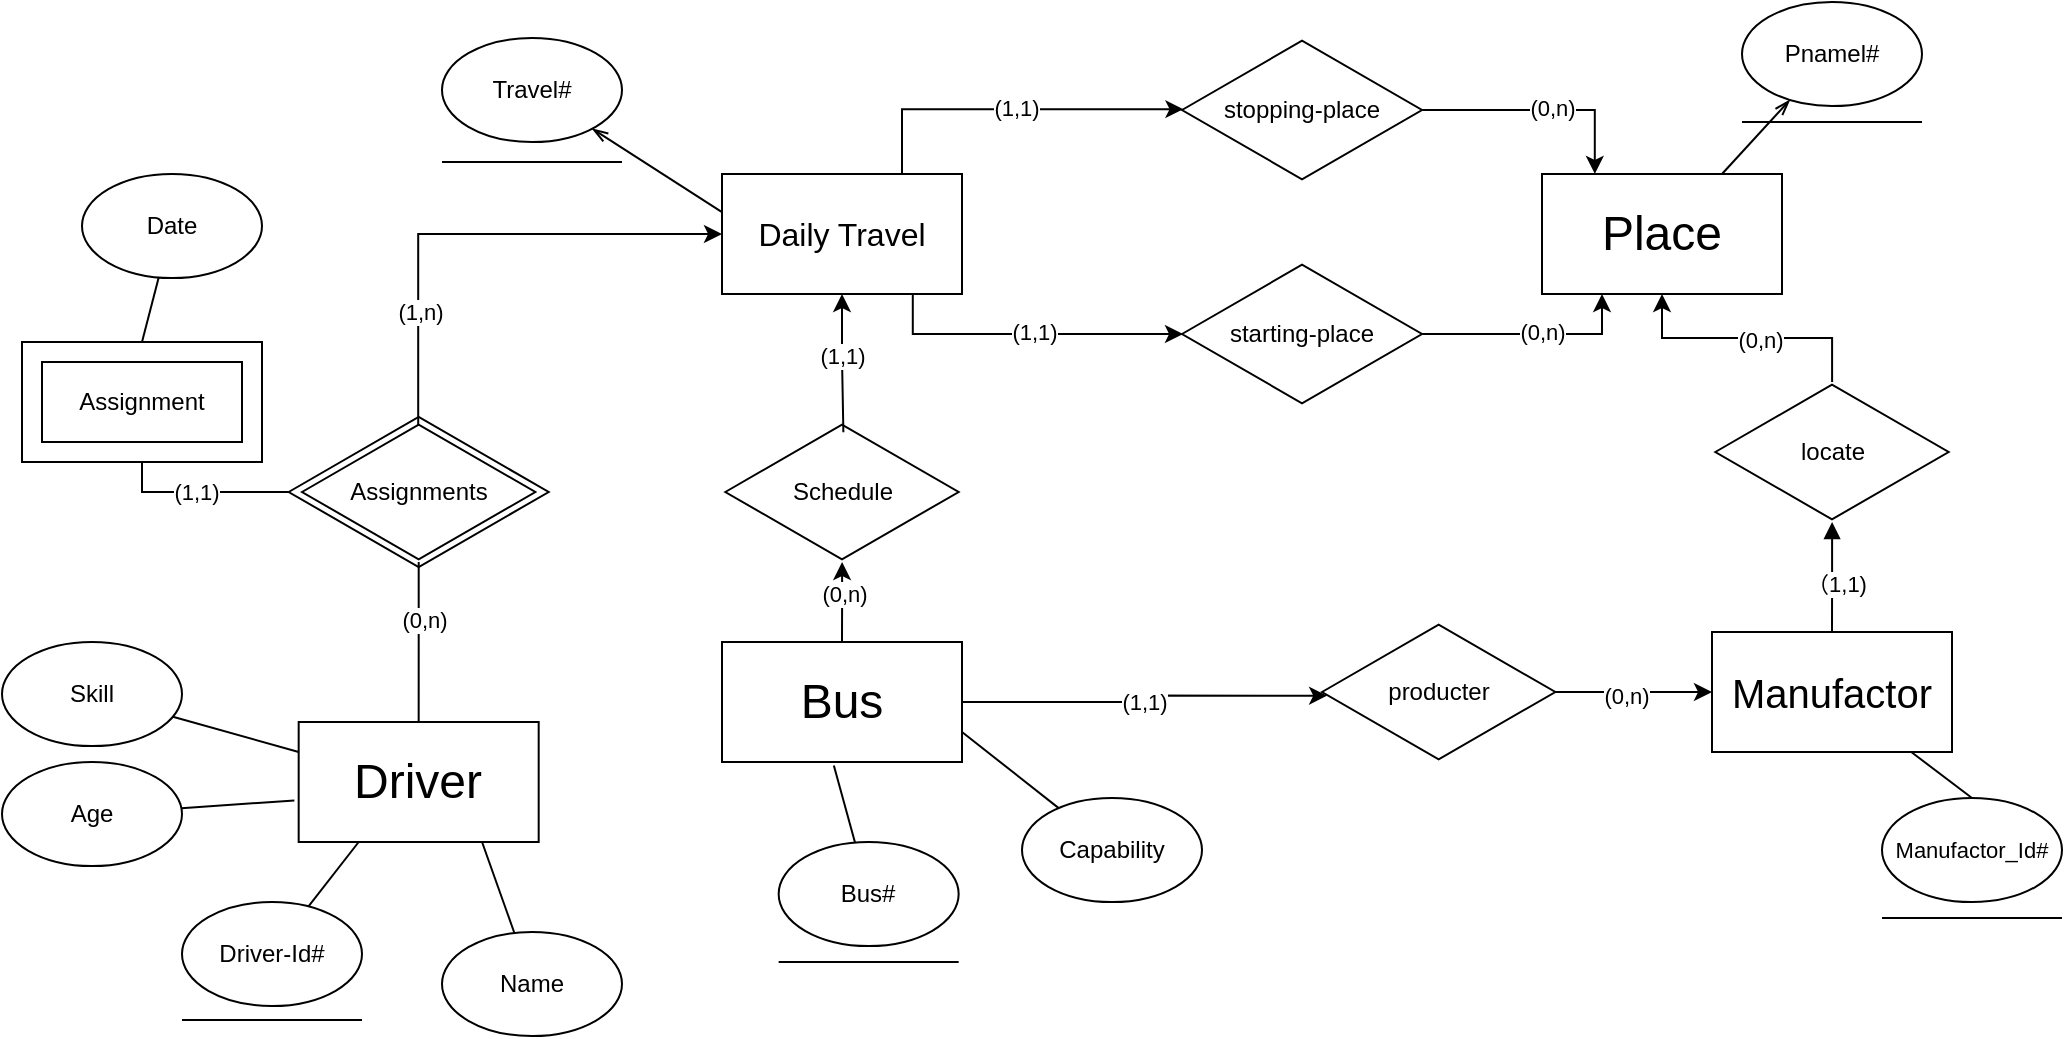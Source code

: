 <mxfile version="24.7.17" pages="3">
  <diagram id="R2lEEEUBdFMjLlhIrx00" name="QA_1">
    <mxGraphModel dx="1213" dy="627" grid="1" gridSize="10" guides="1" tooltips="1" connect="1" arrows="1" fold="1" page="1" pageScale="1" pageWidth="850" pageHeight="1100" math="0" shadow="0" extFonts="Permanent Marker^https://fonts.googleapis.com/css?family=Permanent+Marker">
      <root>
        <mxCell id="0" />
        <mxCell id="1" parent="0" />
        <mxCell id="zzkH33RUQDca8pJuWXxx-1" value="Assignments" style="html=1;whiteSpace=wrap;aspect=fixed;shape=isoRectangle;" vertex="1" parent="1">
          <mxGeometry x="143.34" y="206" width="130" height="78" as="geometry" />
        </mxCell>
        <mxCell id="Q6qRyV9ecPWHqQBfBkKl-2" value="&lt;font style=&quot;font-size: 24px;&quot;&gt;Bus&lt;/font&gt;" style="rounded=0;whiteSpace=wrap;html=1;" parent="1" vertex="1">
          <mxGeometry x="360" y="320" width="120" height="60" as="geometry" />
        </mxCell>
        <mxCell id="pQ-vHAQgVDKTROBDgzvo-1" value="&lt;span style=&quot;font-size: 16px; text-wrap: nowrap;&quot;&gt;Daily Travel&lt;/span&gt;" style="rounded=0;whiteSpace=wrap;html=1;" vertex="1" parent="1">
          <mxGeometry x="360" y="86" width="120" height="60" as="geometry" />
        </mxCell>
        <mxCell id="pQ-vHAQgVDKTROBDgzvo-2" value="&lt;font style=&quot;font-size: 24px;&quot;&gt;Place&lt;/font&gt;" style="rounded=0;whiteSpace=wrap;html=1;" vertex="1" parent="1">
          <mxGeometry x="770" y="86" width="120" height="60" as="geometry" />
        </mxCell>
        <mxCell id="pQ-vHAQgVDKTROBDgzvo-3" value="&lt;font style=&quot;font-size: 24px;&quot;&gt;Driver&lt;/font&gt;" style="rounded=0;whiteSpace=wrap;html=1;" vertex="1" parent="1">
          <mxGeometry x="148.34" y="360" width="120" height="60" as="geometry" />
        </mxCell>
        <mxCell id="pQ-vHAQgVDKTROBDgzvo-5" style="edgeStyle=orthogonalEdgeStyle;rounded=0;orthogonalLoop=1;jettySize=auto;html=1;entryX=0.25;entryY=1;entryDx=0;entryDy=0;" edge="1" parent="1" source="pQ-vHAQgVDKTROBDgzvo-4" target="pQ-vHAQgVDKTROBDgzvo-2">
          <mxGeometry relative="1" as="geometry" />
        </mxCell>
        <mxCell id="pQ-vHAQgVDKTROBDgzvo-8" value="(0,n)" style="edgeLabel;html=1;align=center;verticalAlign=middle;resizable=0;points=[];" vertex="1" connectable="0" parent="pQ-vHAQgVDKTROBDgzvo-5">
          <mxGeometry x="0.09" y="1" relative="1" as="geometry">
            <mxPoint as="offset" />
          </mxGeometry>
        </mxCell>
        <mxCell id="pQ-vHAQgVDKTROBDgzvo-4" value="starting-place" style="html=1;whiteSpace=wrap;aspect=fixed;shape=isoRectangle;" vertex="1" parent="1">
          <mxGeometry x="590" y="130" width="120" height="72" as="geometry" />
        </mxCell>
        <mxCell id="pQ-vHAQgVDKTROBDgzvo-6" style="edgeStyle=orthogonalEdgeStyle;rounded=0;orthogonalLoop=1;jettySize=auto;html=1;entryX=0.004;entryY=0.509;entryDx=0;entryDy=0;entryPerimeter=0;exitX=0.795;exitY=0.995;exitDx=0;exitDy=0;exitPerimeter=0;" edge="1" parent="1" source="pQ-vHAQgVDKTROBDgzvo-1" target="pQ-vHAQgVDKTROBDgzvo-4">
          <mxGeometry relative="1" as="geometry">
            <Array as="points">
              <mxPoint x="455" y="166" />
              <mxPoint x="591" y="166" />
            </Array>
          </mxGeometry>
        </mxCell>
        <mxCell id="pQ-vHAQgVDKTROBDgzvo-7" value="(1,1)" style="edgeLabel;html=1;align=center;verticalAlign=middle;resizable=0;points=[];" vertex="1" connectable="0" parent="pQ-vHAQgVDKTROBDgzvo-6">
          <mxGeometry x="0.03" y="1" relative="1" as="geometry">
            <mxPoint as="offset" />
          </mxGeometry>
        </mxCell>
        <mxCell id="pQ-vHAQgVDKTROBDgzvo-14" style="edgeStyle=orthogonalEdgeStyle;rounded=0;orthogonalLoop=1;jettySize=auto;html=1;entryX=0.22;entryY=-0.001;entryDx=0;entryDy=0;entryPerimeter=0;" edge="1" parent="1" source="pQ-vHAQgVDKTROBDgzvo-16" target="pQ-vHAQgVDKTROBDgzvo-2">
          <mxGeometry relative="1" as="geometry">
            <mxPoint x="770" y="44" as="targetPoint" />
          </mxGeometry>
        </mxCell>
        <mxCell id="pQ-vHAQgVDKTROBDgzvo-15" value="(0,n)" style="edgeLabel;html=1;align=center;verticalAlign=middle;resizable=0;points=[];" vertex="1" connectable="0" parent="pQ-vHAQgVDKTROBDgzvo-14">
          <mxGeometry x="0.09" y="1" relative="1" as="geometry">
            <mxPoint as="offset" />
          </mxGeometry>
        </mxCell>
        <mxCell id="pQ-vHAQgVDKTROBDgzvo-16" value="stopping-place" style="html=1;whiteSpace=wrap;aspect=fixed;shape=isoRectangle;" vertex="1" parent="1">
          <mxGeometry x="590" y="18" width="120" height="72" as="geometry" />
        </mxCell>
        <mxCell id="pQ-vHAQgVDKTROBDgzvo-17" style="edgeStyle=orthogonalEdgeStyle;rounded=0;orthogonalLoop=1;jettySize=auto;html=1;entryX=0.006;entryY=0.494;entryDx=0;entryDy=0;entryPerimeter=0;exitX=0.75;exitY=0;exitDx=0;exitDy=0;" edge="1" parent="1" target="pQ-vHAQgVDKTROBDgzvo-16" source="pQ-vHAQgVDKTROBDgzvo-1">
          <mxGeometry relative="1" as="geometry">
            <mxPoint x="450" y="45" as="sourcePoint" />
          </mxGeometry>
        </mxCell>
        <mxCell id="pQ-vHAQgVDKTROBDgzvo-18" value="(1,1)" style="edgeLabel;html=1;align=center;verticalAlign=middle;resizable=0;points=[];" vertex="1" connectable="0" parent="pQ-vHAQgVDKTROBDgzvo-17">
          <mxGeometry x="0.03" y="1" relative="1" as="geometry">
            <mxPoint as="offset" />
          </mxGeometry>
        </mxCell>
        <mxCell id="pQ-vHAQgVDKTROBDgzvo-20" value="Travel#" style="ellipse;whiteSpace=wrap;html=1;" vertex="1" parent="1">
          <mxGeometry x="220" y="18" width="90" height="52" as="geometry" />
        </mxCell>
        <mxCell id="pQ-vHAQgVDKTROBDgzvo-21" style="rounded=0;orthogonalLoop=1;jettySize=auto;html=1;entryX=0;entryY=0.317;entryDx=0;entryDy=0;entryPerimeter=0;endArrow=none;endFill=0;startArrow=openThin;startFill=0;" edge="1" parent="1" source="pQ-vHAQgVDKTROBDgzvo-20" target="pQ-vHAQgVDKTROBDgzvo-1">
          <mxGeometry relative="1" as="geometry" />
        </mxCell>
        <mxCell id="pQ-vHAQgVDKTROBDgzvo-22" value="Pnamel#" style="ellipse;whiteSpace=wrap;html=1;" vertex="1" parent="1">
          <mxGeometry x="870" width="90" height="52" as="geometry" />
        </mxCell>
        <mxCell id="pQ-vHAQgVDKTROBDgzvo-23" style="rounded=0;orthogonalLoop=1;jettySize=auto;html=1;entryX=0.75;entryY=0;entryDx=0;entryDy=0;endArrow=none;endFill=0;startArrow=openThin;startFill=0;" edge="1" parent="1" source="pQ-vHAQgVDKTROBDgzvo-22" target="pQ-vHAQgVDKTROBDgzvo-2">
          <mxGeometry relative="1" as="geometry">
            <mxPoint x="980" y="70" as="targetPoint" />
          </mxGeometry>
        </mxCell>
        <mxCell id="pQ-vHAQgVDKTROBDgzvo-24" value="" style="endArrow=none;html=1;rounded=0;" edge="1" parent="1">
          <mxGeometry width="50" height="50" relative="1" as="geometry">
            <mxPoint x="870" y="60" as="sourcePoint" />
            <mxPoint x="960" y="60" as="targetPoint" />
          </mxGeometry>
        </mxCell>
        <mxCell id="pQ-vHAQgVDKTROBDgzvo-25" value="" style="endArrow=none;html=1;rounded=0;" edge="1" parent="1">
          <mxGeometry width="50" height="50" relative="1" as="geometry">
            <mxPoint x="220" y="80" as="sourcePoint" />
            <mxPoint x="310" y="80" as="targetPoint" />
          </mxGeometry>
        </mxCell>
        <mxCell id="pQ-vHAQgVDKTROBDgzvo-33" style="edgeStyle=orthogonalEdgeStyle;rounded=0;orthogonalLoop=1;jettySize=auto;html=1;entryX=0.5;entryY=0;entryDx=0;entryDy=0;endArrow=none;endFill=0;" edge="1" parent="1" source="pQ-vHAQgVDKTROBDgzvo-27" target="pQ-vHAQgVDKTROBDgzvo-3">
          <mxGeometry relative="1" as="geometry" />
        </mxCell>
        <mxCell id="pQ-vHAQgVDKTROBDgzvo-36" value="(0,n)" style="edgeLabel;html=1;align=center;verticalAlign=middle;resizable=0;points=[];" vertex="1" connectable="0" parent="pQ-vHAQgVDKTROBDgzvo-33">
          <mxGeometry x="-0.283" y="2" relative="1" as="geometry">
            <mxPoint as="offset" />
          </mxGeometry>
        </mxCell>
        <mxCell id="pQ-vHAQgVDKTROBDgzvo-27" value="Assignments" style="html=1;whiteSpace=wrap;aspect=fixed;shape=isoRectangle;" vertex="1" parent="1">
          <mxGeometry x="150" y="210" width="116.67" height="70" as="geometry" />
        </mxCell>
        <mxCell id="pQ-vHAQgVDKTROBDgzvo-29" style="edgeStyle=orthogonalEdgeStyle;rounded=0;orthogonalLoop=1;jettySize=auto;html=1;entryX=0.5;entryY=0;entryDx=0;entryDy=0;startArrow=classic;startFill=1;endArrow=none;endFill=0;" edge="1" parent="1" source="pQ-vHAQgVDKTROBDgzvo-28" target="Q6qRyV9ecPWHqQBfBkKl-2">
          <mxGeometry relative="1" as="geometry" />
        </mxCell>
        <mxCell id="pQ-vHAQgVDKTROBDgzvo-32" value="(0,n)" style="edgeLabel;html=1;align=center;verticalAlign=middle;resizable=0;points=[];" vertex="1" connectable="0" parent="pQ-vHAQgVDKTROBDgzvo-29">
          <mxGeometry x="-0.195" y="1" relative="1" as="geometry">
            <mxPoint as="offset" />
          </mxGeometry>
        </mxCell>
        <mxCell id="pQ-vHAQgVDKTROBDgzvo-28" value="Schedule" style="html=1;whiteSpace=wrap;aspect=fixed;shape=isoRectangle;" vertex="1" parent="1">
          <mxGeometry x="361.66" y="210" width="116.67" height="70" as="geometry" />
        </mxCell>
        <mxCell id="pQ-vHAQgVDKTROBDgzvo-30" style="edgeStyle=orthogonalEdgeStyle;rounded=0;orthogonalLoop=1;jettySize=auto;html=1;entryX=0.506;entryY=0.073;entryDx=0;entryDy=0;entryPerimeter=0;startArrow=classic;startFill=1;endArrow=none;endFill=0;" edge="1" parent="1" source="pQ-vHAQgVDKTROBDgzvo-1" target="pQ-vHAQgVDKTROBDgzvo-28">
          <mxGeometry relative="1" as="geometry" />
        </mxCell>
        <mxCell id="pQ-vHAQgVDKTROBDgzvo-31" value="(1,1)" style="edgeLabel;html=1;align=center;verticalAlign=middle;resizable=0;points=[];" vertex="1" connectable="0" parent="pQ-vHAQgVDKTROBDgzvo-30">
          <mxGeometry x="-0.105" relative="1" as="geometry">
            <mxPoint as="offset" />
          </mxGeometry>
        </mxCell>
        <mxCell id="pQ-vHAQgVDKTROBDgzvo-34" style="edgeStyle=orthogonalEdgeStyle;rounded=0;orthogonalLoop=1;jettySize=auto;html=1;entryX=0.498;entryY=0.021;entryDx=0;entryDy=0;entryPerimeter=0;startArrow=classic;startFill=1;endArrow=none;endFill=0;" edge="1" parent="1" source="pQ-vHAQgVDKTROBDgzvo-1" target="pQ-vHAQgVDKTROBDgzvo-27">
          <mxGeometry relative="1" as="geometry" />
        </mxCell>
        <mxCell id="pQ-vHAQgVDKTROBDgzvo-35" value="(1,n)" style="edgeLabel;html=1;align=center;verticalAlign=middle;resizable=0;points=[];" vertex="1" connectable="0" parent="pQ-vHAQgVDKTROBDgzvo-34">
          <mxGeometry x="0.543" y="1" relative="1" as="geometry">
            <mxPoint as="offset" />
          </mxGeometry>
        </mxCell>
        <mxCell id="pQ-vHAQgVDKTROBDgzvo-37" value="Date" style="ellipse;whiteSpace=wrap;html=1;" vertex="1" parent="1">
          <mxGeometry x="40" y="86" width="90" height="52" as="geometry" />
        </mxCell>
        <mxCell id="pQ-vHAQgVDKTROBDgzvo-39" style="rounded=0;orthogonalLoop=1;jettySize=auto;html=1;endArrow=none;endFill=0;entryX=0.5;entryY=0;entryDx=0;entryDy=0;" edge="1" parent="1" source="pQ-vHAQgVDKTROBDgzvo-37" target="zzkH33RUQDca8pJuWXxx-3">
          <mxGeometry relative="1" as="geometry">
            <mxPoint x="90" y="210" as="targetPoint" />
          </mxGeometry>
        </mxCell>
        <mxCell id="pQ-vHAQgVDKTROBDgzvo-41" style="rounded=0;orthogonalLoop=1;jettySize=auto;html=1;entryX=0.25;entryY=1;entryDx=0;entryDy=0;endArrow=none;endFill=0;" edge="1" parent="1" source="pQ-vHAQgVDKTROBDgzvo-40" target="pQ-vHAQgVDKTROBDgzvo-3">
          <mxGeometry relative="1" as="geometry" />
        </mxCell>
        <mxCell id="pQ-vHAQgVDKTROBDgzvo-40" value="Driver-Id#" style="ellipse;whiteSpace=wrap;html=1;" vertex="1" parent="1">
          <mxGeometry x="90" y="450" width="90" height="52" as="geometry" />
        </mxCell>
        <mxCell id="pQ-vHAQgVDKTROBDgzvo-42" value="Bus#" style="ellipse;whiteSpace=wrap;html=1;" vertex="1" parent="1">
          <mxGeometry x="388.33" y="420" width="90" height="52" as="geometry" />
        </mxCell>
        <mxCell id="pQ-vHAQgVDKTROBDgzvo-43" style="rounded=0;orthogonalLoop=1;jettySize=auto;html=1;entryX=0.466;entryY=1.03;entryDx=0;entryDy=0;entryPerimeter=0;endArrow=none;endFill=0;" edge="1" parent="1" source="pQ-vHAQgVDKTROBDgzvo-42" target="Q6qRyV9ecPWHqQBfBkKl-2">
          <mxGeometry relative="1" as="geometry" />
        </mxCell>
        <mxCell id="pQ-vHAQgVDKTROBDgzvo-59" style="edgeStyle=orthogonalEdgeStyle;rounded=0;orthogonalLoop=1;jettySize=auto;html=1;" edge="1" parent="1" source="pQ-vHAQgVDKTROBDgzvo-44" target="pQ-vHAQgVDKTROBDgzvo-58">
          <mxGeometry relative="1" as="geometry" />
        </mxCell>
        <mxCell id="pQ-vHAQgVDKTROBDgzvo-60" value="(0,n)" style="edgeLabel;html=1;align=center;verticalAlign=middle;resizable=0;points=[];" vertex="1" connectable="0" parent="pQ-vHAQgVDKTROBDgzvo-59">
          <mxGeometry x="-0.099" y="-2" relative="1" as="geometry">
            <mxPoint as="offset" />
          </mxGeometry>
        </mxCell>
        <mxCell id="pQ-vHAQgVDKTROBDgzvo-44" value="producter" style="html=1;whiteSpace=wrap;aspect=fixed;shape=isoRectangle;" vertex="1" parent="1">
          <mxGeometry x="660" y="310" width="116.67" height="70" as="geometry" />
        </mxCell>
        <mxCell id="pQ-vHAQgVDKTROBDgzvo-45" style="rounded=0;orthogonalLoop=1;jettySize=auto;html=1;entryX=0.764;entryY=1;entryDx=0;entryDy=0;endArrow=none;endFill=0;entryPerimeter=0;" edge="1" parent="1" source="pQ-vHAQgVDKTROBDgzvo-46" target="pQ-vHAQgVDKTROBDgzvo-3">
          <mxGeometry relative="1" as="geometry">
            <mxPoint x="308" y="435" as="targetPoint" />
          </mxGeometry>
        </mxCell>
        <mxCell id="pQ-vHAQgVDKTROBDgzvo-46" value="Name" style="ellipse;whiteSpace=wrap;html=1;" vertex="1" parent="1">
          <mxGeometry x="220" y="465" width="90" height="52" as="geometry" />
        </mxCell>
        <mxCell id="pQ-vHAQgVDKTROBDgzvo-47" value="" style="endArrow=none;html=1;rounded=0;" edge="1" parent="1">
          <mxGeometry width="50" height="50" relative="1" as="geometry">
            <mxPoint x="90" y="509" as="sourcePoint" />
            <mxPoint x="180" y="509" as="targetPoint" />
          </mxGeometry>
        </mxCell>
        <mxCell id="pQ-vHAQgVDKTROBDgzvo-48" value="" style="endArrow=none;html=1;rounded=0;" edge="1" parent="1">
          <mxGeometry width="50" height="50" relative="1" as="geometry">
            <mxPoint x="388.33" y="480" as="sourcePoint" />
            <mxPoint x="478.33" y="480" as="targetPoint" />
          </mxGeometry>
        </mxCell>
        <mxCell id="pQ-vHAQgVDKTROBDgzvo-49" value="Age" style="ellipse;whiteSpace=wrap;html=1;" vertex="1" parent="1">
          <mxGeometry y="380" width="90" height="52" as="geometry" />
        </mxCell>
        <mxCell id="pQ-vHAQgVDKTROBDgzvo-51" style="rounded=0;orthogonalLoop=1;jettySize=auto;html=1;entryX=0;entryY=0.25;entryDx=0;entryDy=0;endArrow=none;endFill=0;" edge="1" parent="1" source="pQ-vHAQgVDKTROBDgzvo-50" target="pQ-vHAQgVDKTROBDgzvo-3">
          <mxGeometry relative="1" as="geometry" />
        </mxCell>
        <mxCell id="pQ-vHAQgVDKTROBDgzvo-50" value="Skill" style="ellipse;whiteSpace=wrap;html=1;" vertex="1" parent="1">
          <mxGeometry y="320" width="90" height="52" as="geometry" />
        </mxCell>
        <mxCell id="pQ-vHAQgVDKTROBDgzvo-52" style="rounded=0;orthogonalLoop=1;jettySize=auto;html=1;entryX=-0.018;entryY=0.654;entryDx=0;entryDy=0;entryPerimeter=0;endArrow=none;endFill=0;" edge="1" parent="1" source="pQ-vHAQgVDKTROBDgzvo-49" target="pQ-vHAQgVDKTROBDgzvo-3">
          <mxGeometry relative="1" as="geometry" />
        </mxCell>
        <mxCell id="pQ-vHAQgVDKTROBDgzvo-55" style="rounded=0;orthogonalLoop=1;jettySize=auto;html=1;entryX=1;entryY=0.75;entryDx=0;entryDy=0;endArrow=none;endFill=0;" edge="1" parent="1" source="pQ-vHAQgVDKTROBDgzvo-53" target="Q6qRyV9ecPWHqQBfBkKl-2">
          <mxGeometry relative="1" as="geometry" />
        </mxCell>
        <mxCell id="pQ-vHAQgVDKTROBDgzvo-53" value="Capability" style="ellipse;whiteSpace=wrap;html=1;" vertex="1" parent="1">
          <mxGeometry x="510" y="398" width="90" height="52" as="geometry" />
        </mxCell>
        <mxCell id="pQ-vHAQgVDKTROBDgzvo-56" style="edgeStyle=orthogonalEdgeStyle;rounded=0;orthogonalLoop=1;jettySize=auto;html=1;entryX=0.022;entryY=0.526;entryDx=0;entryDy=0;entryPerimeter=0;" edge="1" parent="1" source="Q6qRyV9ecPWHqQBfBkKl-2" target="pQ-vHAQgVDKTROBDgzvo-44">
          <mxGeometry relative="1" as="geometry" />
        </mxCell>
        <mxCell id="pQ-vHAQgVDKTROBDgzvo-57" value="(1,1)" style="edgeLabel;html=1;align=center;verticalAlign=middle;resizable=0;points=[];" vertex="1" connectable="0" parent="pQ-vHAQgVDKTROBDgzvo-56">
          <mxGeometry x="0.013" y="-3" relative="1" as="geometry">
            <mxPoint as="offset" />
          </mxGeometry>
        </mxCell>
        <mxCell id="PJ-iy-LqUyilJbo6ZsyN-3" style="rounded=0;orthogonalLoop=1;jettySize=auto;html=1;entryX=0.5;entryY=0;entryDx=0;entryDy=0;endArrow=none;endFill=0;" edge="1" parent="1" source="pQ-vHAQgVDKTROBDgzvo-58" target="PJ-iy-LqUyilJbo6ZsyN-1">
          <mxGeometry relative="1" as="geometry" />
        </mxCell>
        <mxCell id="pQ-vHAQgVDKTROBDgzvo-58" value="Manufactor" style="rounded=0;whiteSpace=wrap;html=1;fontSize=20;" vertex="1" parent="1">
          <mxGeometry x="855" y="315" width="120" height="60" as="geometry" />
        </mxCell>
        <mxCell id="pQ-vHAQgVDKTROBDgzvo-63" style="edgeStyle=orthogonalEdgeStyle;rounded=0;orthogonalLoop=1;jettySize=auto;html=1;entryX=0.5;entryY=0;entryDx=0;entryDy=0;endArrow=none;endFill=0;startArrow=block;startFill=1;" edge="1" parent="1" source="pQ-vHAQgVDKTROBDgzvo-62" target="pQ-vHAQgVDKTROBDgzvo-58">
          <mxGeometry relative="1" as="geometry" />
        </mxCell>
        <mxCell id="pQ-vHAQgVDKTROBDgzvo-66" value="（1,1)" style="edgeLabel;html=1;align=center;verticalAlign=middle;resizable=0;points=[];" vertex="1" connectable="0" parent="pQ-vHAQgVDKTROBDgzvo-63">
          <mxGeometry x="0.129" y="2" relative="1" as="geometry">
            <mxPoint as="offset" />
          </mxGeometry>
        </mxCell>
        <mxCell id="pQ-vHAQgVDKTROBDgzvo-64" style="edgeStyle=orthogonalEdgeStyle;rounded=0;orthogonalLoop=1;jettySize=auto;html=1;entryX=0.5;entryY=1;entryDx=0;entryDy=0;" edge="1" parent="1" source="pQ-vHAQgVDKTROBDgzvo-62" target="pQ-vHAQgVDKTROBDgzvo-2">
          <mxGeometry relative="1" as="geometry" />
        </mxCell>
        <mxCell id="pQ-vHAQgVDKTROBDgzvo-67" value="(0,n)" style="edgeLabel;html=1;align=center;verticalAlign=middle;resizable=0;points=[];" vertex="1" connectable="0" parent="pQ-vHAQgVDKTROBDgzvo-64">
          <mxGeometry x="-0.098" y="1" relative="1" as="geometry">
            <mxPoint as="offset" />
          </mxGeometry>
        </mxCell>
        <mxCell id="pQ-vHAQgVDKTROBDgzvo-62" value="locate" style="html=1;whiteSpace=wrap;aspect=fixed;shape=isoRectangle;" vertex="1" parent="1">
          <mxGeometry x="856.66" y="190" width="116.67" height="70" as="geometry" />
        </mxCell>
        <mxCell id="PJ-iy-LqUyilJbo6ZsyN-1" value="&lt;font style=&quot;font-size: 11px;&quot;&gt;Manufactor_Id#&lt;/font&gt;" style="ellipse;whiteSpace=wrap;html=1;" vertex="1" parent="1">
          <mxGeometry x="940" y="398" width="90" height="52" as="geometry" />
        </mxCell>
        <mxCell id="PJ-iy-LqUyilJbo6ZsyN-2" value="" style="endArrow=none;html=1;rounded=0;" edge="1" parent="1">
          <mxGeometry width="50" height="50" relative="1" as="geometry">
            <mxPoint x="940" y="458" as="sourcePoint" />
            <mxPoint x="1030" y="458" as="targetPoint" />
          </mxGeometry>
        </mxCell>
        <mxCell id="zzkH33RUQDca8pJuWXxx-3" value="" style="rounded=0;whiteSpace=wrap;html=1;" vertex="1" parent="1">
          <mxGeometry x="10" y="170" width="120" height="60" as="geometry" />
        </mxCell>
        <mxCell id="zzkH33RUQDca8pJuWXxx-4" value="Assignment" style="rounded=0;whiteSpace=wrap;html=1;" vertex="1" parent="1">
          <mxGeometry x="20" y="180" width="100" height="40" as="geometry" />
        </mxCell>
        <mxCell id="zzkH33RUQDca8pJuWXxx-5" style="edgeStyle=orthogonalEdgeStyle;rounded=0;orthogonalLoop=1;jettySize=auto;html=1;entryX=0.5;entryY=1;entryDx=0;entryDy=0;endArrow=none;endFill=0;" edge="1" parent="1" source="zzkH33RUQDca8pJuWXxx-1" target="zzkH33RUQDca8pJuWXxx-3">
          <mxGeometry relative="1" as="geometry">
            <Array as="points">
              <mxPoint x="70" y="245" />
            </Array>
          </mxGeometry>
        </mxCell>
        <mxCell id="zzkH33RUQDca8pJuWXxx-6" value="(1,1)" style="edgeLabel;html=1;align=center;verticalAlign=middle;resizable=0;points=[];" vertex="1" connectable="0" parent="zzkH33RUQDca8pJuWXxx-5">
          <mxGeometry x="0.061" relative="1" as="geometry">
            <mxPoint as="offset" />
          </mxGeometry>
        </mxCell>
      </root>
    </mxGraphModel>
  </diagram>
  <diagram name="QB_1" id="IF8vSF50fNrv2LaXgwnZ">
    <mxGraphModel dx="1412" dy="1839" grid="1" gridSize="10" guides="1" tooltips="1" connect="1" arrows="1" fold="1" page="1" pageScale="1" pageWidth="850" pageHeight="1100" math="0" shadow="0" extFonts="Permanent Marker^https://fonts.googleapis.com/css?family=Permanent+Marker">
      <root>
        <mxCell id="cj9RAmup0veNJEv8-tlA-0" />
        <mxCell id="cj9RAmup0veNJEv8-tlA-1" parent="cj9RAmup0veNJEv8-tlA-0" />
        <mxCell id="cj9RAmup0veNJEv8-tlA-2" value="Assignments" style="html=1;whiteSpace=wrap;aspect=fixed;shape=isoRectangle;" parent="cj9RAmup0veNJEv8-tlA-1" vertex="1">
          <mxGeometry x="143.34" y="206" width="130" height="78" as="geometry" />
        </mxCell>
        <mxCell id="cj9RAmup0veNJEv8-tlA-3" value="&lt;font style=&quot;font-size: 24px;&quot;&gt;Bus&lt;/font&gt;" style="rounded=0;whiteSpace=wrap;html=1;" parent="cj9RAmup0veNJEv8-tlA-1" vertex="1">
          <mxGeometry x="360" y="320" width="120" height="60" as="geometry" />
        </mxCell>
        <mxCell id="cj9RAmup0veNJEv8-tlA-4" value="&lt;span style=&quot;font-size: 16px; text-wrap: nowrap;&quot;&gt;Daily Travel&lt;/span&gt;" style="rounded=0;whiteSpace=wrap;html=1;" parent="cj9RAmup0veNJEv8-tlA-1" vertex="1">
          <mxGeometry x="360" y="86" width="120" height="60" as="geometry" />
        </mxCell>
        <mxCell id="cj9RAmup0veNJEv8-tlA-5" value="&lt;font style=&quot;font-size: 24px;&quot;&gt;Place&lt;/font&gt;" style="rounded=0;whiteSpace=wrap;html=1;" parent="cj9RAmup0veNJEv8-tlA-1" vertex="1">
          <mxGeometry x="770" y="86" width="120" height="60" as="geometry" />
        </mxCell>
        <mxCell id="uuIQGzj6INVGmg0GUUS--2" style="rounded=0;orthogonalLoop=1;jettySize=auto;html=1;strokeWidth=3;endArrow=none;endFill=0;entryX=0.618;entryY=-0.002;entryDx=0;entryDy=0;entryPerimeter=0;exitX=0;exitY=1;exitDx=0;exitDy=0;" parent="cj9RAmup0veNJEv8-tlA-1" source="VcAqQrbXSL7naePAEsMj-8" target="uuIQGzj6INVGmg0GUUS--0" edge="1">
          <mxGeometry relative="1" as="geometry">
            <mxPoint x="170" y="540" as="sourcePoint" />
          </mxGeometry>
        </mxCell>
        <mxCell id="VcAqQrbXSL7naePAEsMj-11" style="rounded=0;orthogonalLoop=1;jettySize=auto;html=1;endArrow=none;endFill=0;shape=link;" edge="1" parent="cj9RAmup0veNJEv8-tlA-1" source="cj9RAmup0veNJEv8-tlA-6" target="VcAqQrbXSL7naePAEsMj-8">
          <mxGeometry relative="1" as="geometry" />
        </mxCell>
        <mxCell id="cj9RAmup0veNJEv8-tlA-6" value="&lt;font style=&quot;font-size: 24px;&quot;&gt;Driver&lt;/font&gt;" style="rounded=0;whiteSpace=wrap;html=1;" parent="cj9RAmup0veNJEv8-tlA-1" vertex="1">
          <mxGeometry x="148.34" y="360" width="120" height="60" as="geometry" />
        </mxCell>
        <mxCell id="cj9RAmup0veNJEv8-tlA-7" style="edgeStyle=orthogonalEdgeStyle;rounded=0;orthogonalLoop=1;jettySize=auto;html=1;entryX=0.25;entryY=1;entryDx=0;entryDy=0;" parent="cj9RAmup0veNJEv8-tlA-1" source="cj9RAmup0veNJEv8-tlA-9" target="cj9RAmup0veNJEv8-tlA-5" edge="1">
          <mxGeometry relative="1" as="geometry" />
        </mxCell>
        <mxCell id="cj9RAmup0veNJEv8-tlA-8" value="(0,n)" style="edgeLabel;html=1;align=center;verticalAlign=middle;resizable=0;points=[];" parent="cj9RAmup0veNJEv8-tlA-7" vertex="1" connectable="0">
          <mxGeometry x="0.09" y="1" relative="1" as="geometry">
            <mxPoint as="offset" />
          </mxGeometry>
        </mxCell>
        <mxCell id="cj9RAmup0veNJEv8-tlA-9" value="starting-place" style="html=1;whiteSpace=wrap;aspect=fixed;shape=isoRectangle;" parent="cj9RAmup0veNJEv8-tlA-1" vertex="1">
          <mxGeometry x="590" y="130" width="120" height="72" as="geometry" />
        </mxCell>
        <mxCell id="cj9RAmup0veNJEv8-tlA-10" style="edgeStyle=orthogonalEdgeStyle;rounded=0;orthogonalLoop=1;jettySize=auto;html=1;entryX=0.004;entryY=0.509;entryDx=0;entryDy=0;entryPerimeter=0;exitX=0.795;exitY=0.995;exitDx=0;exitDy=0;exitPerimeter=0;" parent="cj9RAmup0veNJEv8-tlA-1" source="cj9RAmup0veNJEv8-tlA-4" target="cj9RAmup0veNJEv8-tlA-9" edge="1">
          <mxGeometry relative="1" as="geometry">
            <Array as="points">
              <mxPoint x="455" y="166" />
              <mxPoint x="591" y="166" />
            </Array>
          </mxGeometry>
        </mxCell>
        <mxCell id="cj9RAmup0veNJEv8-tlA-11" value="(1,1)" style="edgeLabel;html=1;align=center;verticalAlign=middle;resizable=0;points=[];" parent="cj9RAmup0veNJEv8-tlA-10" vertex="1" connectable="0">
          <mxGeometry x="0.03" y="1" relative="1" as="geometry">
            <mxPoint as="offset" />
          </mxGeometry>
        </mxCell>
        <mxCell id="cj9RAmup0veNJEv8-tlA-12" style="edgeStyle=orthogonalEdgeStyle;rounded=0;orthogonalLoop=1;jettySize=auto;html=1;entryX=0.22;entryY=-0.001;entryDx=0;entryDy=0;entryPerimeter=0;" parent="cj9RAmup0veNJEv8-tlA-1" source="cj9RAmup0veNJEv8-tlA-14" target="cj9RAmup0veNJEv8-tlA-5" edge="1">
          <mxGeometry relative="1" as="geometry">
            <mxPoint x="770" y="44" as="targetPoint" />
          </mxGeometry>
        </mxCell>
        <mxCell id="cj9RAmup0veNJEv8-tlA-13" value="(0,n)" style="edgeLabel;html=1;align=center;verticalAlign=middle;resizable=0;points=[];" parent="cj9RAmup0veNJEv8-tlA-12" vertex="1" connectable="0">
          <mxGeometry x="0.09" y="1" relative="1" as="geometry">
            <mxPoint as="offset" />
          </mxGeometry>
        </mxCell>
        <mxCell id="cj9RAmup0veNJEv8-tlA-14" value="stopping-place" style="html=1;whiteSpace=wrap;aspect=fixed;shape=isoRectangle;" parent="cj9RAmup0veNJEv8-tlA-1" vertex="1">
          <mxGeometry x="590" y="18" width="120" height="72" as="geometry" />
        </mxCell>
        <mxCell id="cj9RAmup0veNJEv8-tlA-15" style="edgeStyle=orthogonalEdgeStyle;rounded=0;orthogonalLoop=1;jettySize=auto;html=1;entryX=0.006;entryY=0.494;entryDx=0;entryDy=0;entryPerimeter=0;exitX=0.75;exitY=0;exitDx=0;exitDy=0;" parent="cj9RAmup0veNJEv8-tlA-1" source="cj9RAmup0veNJEv8-tlA-4" target="cj9RAmup0veNJEv8-tlA-14" edge="1">
          <mxGeometry relative="1" as="geometry">
            <mxPoint x="450" y="45" as="sourcePoint" />
          </mxGeometry>
        </mxCell>
        <mxCell id="cj9RAmup0veNJEv8-tlA-16" value="(1,1)" style="edgeLabel;html=1;align=center;verticalAlign=middle;resizable=0;points=[];" parent="cj9RAmup0veNJEv8-tlA-15" vertex="1" connectable="0">
          <mxGeometry x="0.03" y="1" relative="1" as="geometry">
            <mxPoint as="offset" />
          </mxGeometry>
        </mxCell>
        <mxCell id="cj9RAmup0veNJEv8-tlA-17" value="Travel#" style="ellipse;whiteSpace=wrap;html=1;" parent="cj9RAmup0veNJEv8-tlA-1" vertex="1">
          <mxGeometry x="220" y="18" width="90" height="52" as="geometry" />
        </mxCell>
        <mxCell id="cj9RAmup0veNJEv8-tlA-18" style="rounded=0;orthogonalLoop=1;jettySize=auto;html=1;entryX=0;entryY=0.317;entryDx=0;entryDy=0;entryPerimeter=0;endArrow=none;endFill=0;startArrow=openThin;startFill=0;" parent="cj9RAmup0veNJEv8-tlA-1" source="cj9RAmup0veNJEv8-tlA-17" target="cj9RAmup0veNJEv8-tlA-4" edge="1">
          <mxGeometry relative="1" as="geometry" />
        </mxCell>
        <mxCell id="cj9RAmup0veNJEv8-tlA-19" value="Pnamel#" style="ellipse;whiteSpace=wrap;html=1;" parent="cj9RAmup0veNJEv8-tlA-1" vertex="1">
          <mxGeometry x="870" width="90" height="52" as="geometry" />
        </mxCell>
        <mxCell id="cj9RAmup0veNJEv8-tlA-20" style="rounded=0;orthogonalLoop=1;jettySize=auto;html=1;entryX=0.75;entryY=0;entryDx=0;entryDy=0;endArrow=none;endFill=0;startArrow=openThin;startFill=0;" parent="cj9RAmup0veNJEv8-tlA-1" source="cj9RAmup0veNJEv8-tlA-19" target="cj9RAmup0veNJEv8-tlA-5" edge="1">
          <mxGeometry relative="1" as="geometry">
            <mxPoint x="980" y="70" as="targetPoint" />
          </mxGeometry>
        </mxCell>
        <mxCell id="cj9RAmup0veNJEv8-tlA-21" value="" style="endArrow=none;html=1;rounded=0;" parent="cj9RAmup0veNJEv8-tlA-1" edge="1">
          <mxGeometry width="50" height="50" relative="1" as="geometry">
            <mxPoint x="870" y="60" as="sourcePoint" />
            <mxPoint x="960" y="60" as="targetPoint" />
          </mxGeometry>
        </mxCell>
        <mxCell id="cj9RAmup0veNJEv8-tlA-22" value="" style="endArrow=none;html=1;rounded=0;" parent="cj9RAmup0veNJEv8-tlA-1" edge="1">
          <mxGeometry width="50" height="50" relative="1" as="geometry">
            <mxPoint x="220" y="80" as="sourcePoint" />
            <mxPoint x="310" y="80" as="targetPoint" />
          </mxGeometry>
        </mxCell>
        <mxCell id="cj9RAmup0veNJEv8-tlA-23" style="edgeStyle=orthogonalEdgeStyle;rounded=0;orthogonalLoop=1;jettySize=auto;html=1;entryX=0.5;entryY=0;entryDx=0;entryDy=0;endArrow=none;endFill=0;" parent="cj9RAmup0veNJEv8-tlA-1" source="cj9RAmup0veNJEv8-tlA-25" target="cj9RAmup0veNJEv8-tlA-6" edge="1">
          <mxGeometry relative="1" as="geometry" />
        </mxCell>
        <mxCell id="cj9RAmup0veNJEv8-tlA-24" value="(0,n)" style="edgeLabel;html=1;align=center;verticalAlign=middle;resizable=0;points=[];" parent="cj9RAmup0veNJEv8-tlA-23" vertex="1" connectable="0">
          <mxGeometry x="-0.283" y="2" relative="1" as="geometry">
            <mxPoint as="offset" />
          </mxGeometry>
        </mxCell>
        <mxCell id="cj9RAmup0veNJEv8-tlA-25" value="Assignments" style="html=1;whiteSpace=wrap;aspect=fixed;shape=isoRectangle;" parent="cj9RAmup0veNJEv8-tlA-1" vertex="1">
          <mxGeometry x="150" y="210" width="116.67" height="70" as="geometry" />
        </mxCell>
        <mxCell id="cj9RAmup0veNJEv8-tlA-26" style="edgeStyle=orthogonalEdgeStyle;rounded=0;orthogonalLoop=1;jettySize=auto;html=1;entryX=0.5;entryY=0;entryDx=0;entryDy=0;startArrow=classic;startFill=1;endArrow=none;endFill=0;" parent="cj9RAmup0veNJEv8-tlA-1" source="cj9RAmup0veNJEv8-tlA-28" target="cj9RAmup0veNJEv8-tlA-3" edge="1">
          <mxGeometry relative="1" as="geometry" />
        </mxCell>
        <mxCell id="cj9RAmup0veNJEv8-tlA-27" value="(0,n)" style="edgeLabel;html=1;align=center;verticalAlign=middle;resizable=0;points=[];" parent="cj9RAmup0veNJEv8-tlA-26" vertex="1" connectable="0">
          <mxGeometry x="-0.195" y="1" relative="1" as="geometry">
            <mxPoint as="offset" />
          </mxGeometry>
        </mxCell>
        <mxCell id="cj9RAmup0veNJEv8-tlA-28" value="Schedule" style="html=1;whiteSpace=wrap;aspect=fixed;shape=isoRectangle;" parent="cj9RAmup0veNJEv8-tlA-1" vertex="1">
          <mxGeometry x="361.66" y="210" width="116.67" height="70" as="geometry" />
        </mxCell>
        <mxCell id="cj9RAmup0veNJEv8-tlA-29" style="edgeStyle=orthogonalEdgeStyle;rounded=0;orthogonalLoop=1;jettySize=auto;html=1;entryX=0.506;entryY=0.073;entryDx=0;entryDy=0;entryPerimeter=0;startArrow=classic;startFill=1;endArrow=none;endFill=0;" parent="cj9RAmup0veNJEv8-tlA-1" source="cj9RAmup0veNJEv8-tlA-4" target="cj9RAmup0veNJEv8-tlA-28" edge="1">
          <mxGeometry relative="1" as="geometry" />
        </mxCell>
        <mxCell id="cj9RAmup0veNJEv8-tlA-30" value="(1,1)" style="edgeLabel;html=1;align=center;verticalAlign=middle;resizable=0;points=[];" parent="cj9RAmup0veNJEv8-tlA-29" vertex="1" connectable="0">
          <mxGeometry x="-0.105" relative="1" as="geometry">
            <mxPoint as="offset" />
          </mxGeometry>
        </mxCell>
        <mxCell id="cj9RAmup0veNJEv8-tlA-31" style="edgeStyle=orthogonalEdgeStyle;rounded=0;orthogonalLoop=1;jettySize=auto;html=1;entryX=0.498;entryY=0.021;entryDx=0;entryDy=0;entryPerimeter=0;startArrow=classic;startFill=1;endArrow=none;endFill=0;" parent="cj9RAmup0veNJEv8-tlA-1" source="cj9RAmup0veNJEv8-tlA-4" target="cj9RAmup0veNJEv8-tlA-25" edge="1">
          <mxGeometry relative="1" as="geometry" />
        </mxCell>
        <mxCell id="cj9RAmup0veNJEv8-tlA-32" value="(1,n)" style="edgeLabel;html=1;align=center;verticalAlign=middle;resizable=0;points=[];" parent="cj9RAmup0veNJEv8-tlA-31" vertex="1" connectable="0">
          <mxGeometry x="0.543" y="1" relative="1" as="geometry">
            <mxPoint as="offset" />
          </mxGeometry>
        </mxCell>
        <mxCell id="cj9RAmup0veNJEv8-tlA-33" value="Date" style="ellipse;whiteSpace=wrap;html=1;" parent="cj9RAmup0veNJEv8-tlA-1" vertex="1">
          <mxGeometry x="40" y="86" width="90" height="52" as="geometry" />
        </mxCell>
        <mxCell id="cj9RAmup0veNJEv8-tlA-34" style="rounded=0;orthogonalLoop=1;jettySize=auto;html=1;endArrow=none;endFill=0;entryX=0.5;entryY=0;entryDx=0;entryDy=0;" parent="cj9RAmup0veNJEv8-tlA-1" source="cj9RAmup0veNJEv8-tlA-33" target="cj9RAmup0veNJEv8-tlA-63" edge="1">
          <mxGeometry relative="1" as="geometry">
            <mxPoint x="90" y="210" as="targetPoint" />
          </mxGeometry>
        </mxCell>
        <mxCell id="cj9RAmup0veNJEv8-tlA-35" style="rounded=0;orthogonalLoop=1;jettySize=auto;html=1;entryX=0.25;entryY=1;entryDx=0;entryDy=0;endArrow=none;endFill=0;" parent="cj9RAmup0veNJEv8-tlA-1" source="cj9RAmup0veNJEv8-tlA-36" target="cj9RAmup0veNJEv8-tlA-6" edge="1">
          <mxGeometry relative="1" as="geometry" />
        </mxCell>
        <mxCell id="cj9RAmup0veNJEv8-tlA-36" value="Driver-Id#" style="ellipse;whiteSpace=wrap;html=1;" parent="cj9RAmup0veNJEv8-tlA-1" vertex="1">
          <mxGeometry x="20" y="450" width="90" height="52" as="geometry" />
        </mxCell>
        <mxCell id="cj9RAmup0veNJEv8-tlA-37" value="Bus#" style="ellipse;whiteSpace=wrap;html=1;" parent="cj9RAmup0veNJEv8-tlA-1" vertex="1">
          <mxGeometry x="260" y="284" width="90" height="52" as="geometry" />
        </mxCell>
        <mxCell id="cj9RAmup0veNJEv8-tlA-38" style="rounded=0;orthogonalLoop=1;jettySize=auto;html=1;endArrow=none;endFill=0;entryX=-0.003;entryY=0.308;entryDx=0;entryDy=0;entryPerimeter=0;" parent="cj9RAmup0veNJEv8-tlA-1" source="cj9RAmup0veNJEv8-tlA-37" target="cj9RAmup0veNJEv8-tlA-3" edge="1">
          <mxGeometry relative="1" as="geometry">
            <mxPoint x="416" y="382" as="targetPoint" />
          </mxGeometry>
        </mxCell>
        <mxCell id="cj9RAmup0veNJEv8-tlA-39" style="edgeStyle=orthogonalEdgeStyle;rounded=0;orthogonalLoop=1;jettySize=auto;html=1;" parent="cj9RAmup0veNJEv8-tlA-1" source="cj9RAmup0veNJEv8-tlA-41" target="cj9RAmup0veNJEv8-tlA-55" edge="1">
          <mxGeometry relative="1" as="geometry" />
        </mxCell>
        <mxCell id="cj9RAmup0veNJEv8-tlA-40" value="(0,n)" style="edgeLabel;html=1;align=center;verticalAlign=middle;resizable=0;points=[];" parent="cj9RAmup0veNJEv8-tlA-39" vertex="1" connectable="0">
          <mxGeometry x="-0.099" y="-2" relative="1" as="geometry">
            <mxPoint as="offset" />
          </mxGeometry>
        </mxCell>
        <mxCell id="cj9RAmup0veNJEv8-tlA-41" value="producter" style="html=1;whiteSpace=wrap;aspect=fixed;shape=isoRectangle;" parent="cj9RAmup0veNJEv8-tlA-1" vertex="1">
          <mxGeometry x="660" y="310" width="116.67" height="70" as="geometry" />
        </mxCell>
        <mxCell id="cj9RAmup0veNJEv8-tlA-42" style="rounded=0;orthogonalLoop=1;jettySize=auto;html=1;entryX=0.764;entryY=1;entryDx=0;entryDy=0;endArrow=none;endFill=0;entryPerimeter=0;" parent="cj9RAmup0veNJEv8-tlA-1" source="cj9RAmup0veNJEv8-tlA-43" target="cj9RAmup0veNJEv8-tlA-6" edge="1">
          <mxGeometry relative="1" as="geometry">
            <mxPoint x="308" y="435" as="targetPoint" />
          </mxGeometry>
        </mxCell>
        <mxCell id="cj9RAmup0veNJEv8-tlA-43" value="Name" style="ellipse;whiteSpace=wrap;html=1;" parent="cj9RAmup0veNJEv8-tlA-1" vertex="1">
          <mxGeometry x="250" y="432" width="90" height="52" as="geometry" />
        </mxCell>
        <mxCell id="cj9RAmup0veNJEv8-tlA-44" value="" style="endArrow=none;html=1;rounded=0;" parent="cj9RAmup0veNJEv8-tlA-1" edge="1">
          <mxGeometry width="50" height="50" relative="1" as="geometry">
            <mxPoint x="20" y="509" as="sourcePoint" />
            <mxPoint x="110" y="509" as="targetPoint" />
          </mxGeometry>
        </mxCell>
        <mxCell id="cj9RAmup0veNJEv8-tlA-45" value="" style="endArrow=none;html=1;rounded=0;" parent="cj9RAmup0veNJEv8-tlA-1" edge="1">
          <mxGeometry width="50" height="50" relative="1" as="geometry">
            <mxPoint x="260" y="344" as="sourcePoint" />
            <mxPoint x="350" y="344" as="targetPoint" />
          </mxGeometry>
        </mxCell>
        <mxCell id="cj9RAmup0veNJEv8-tlA-46" value="Age" style="ellipse;whiteSpace=wrap;html=1;" parent="cj9RAmup0veNJEv8-tlA-1" vertex="1">
          <mxGeometry y="380" width="90" height="52" as="geometry" />
        </mxCell>
        <mxCell id="cj9RAmup0veNJEv8-tlA-47" style="rounded=0;orthogonalLoop=1;jettySize=auto;html=1;entryX=0;entryY=0.25;entryDx=0;entryDy=0;endArrow=none;endFill=0;" parent="cj9RAmup0veNJEv8-tlA-1" source="cj9RAmup0veNJEv8-tlA-48" target="cj9RAmup0veNJEv8-tlA-6" edge="1">
          <mxGeometry relative="1" as="geometry" />
        </mxCell>
        <mxCell id="cj9RAmup0veNJEv8-tlA-48" value="Skill" style="ellipse;whiteSpace=wrap;html=1;" parent="cj9RAmup0veNJEv8-tlA-1" vertex="1">
          <mxGeometry y="320" width="90" height="52" as="geometry" />
        </mxCell>
        <mxCell id="cj9RAmup0veNJEv8-tlA-49" style="rounded=0;orthogonalLoop=1;jettySize=auto;html=1;entryX=-0.018;entryY=0.654;entryDx=0;entryDy=0;entryPerimeter=0;endArrow=none;endFill=0;" parent="cj9RAmup0veNJEv8-tlA-1" source="cj9RAmup0veNJEv8-tlA-46" target="cj9RAmup0veNJEv8-tlA-6" edge="1">
          <mxGeometry relative="1" as="geometry" />
        </mxCell>
        <mxCell id="cj9RAmup0veNJEv8-tlA-50" style="rounded=0;orthogonalLoop=1;jettySize=auto;html=1;entryX=1;entryY=0.75;entryDx=0;entryDy=0;endArrow=none;endFill=0;" parent="cj9RAmup0veNJEv8-tlA-1" source="cj9RAmup0veNJEv8-tlA-51" target="cj9RAmup0veNJEv8-tlA-3" edge="1">
          <mxGeometry relative="1" as="geometry" />
        </mxCell>
        <mxCell id="cj9RAmup0veNJEv8-tlA-51" value="Capability" style="ellipse;whiteSpace=wrap;html=1;" parent="cj9RAmup0veNJEv8-tlA-1" vertex="1">
          <mxGeometry x="530" y="380" width="90" height="52" as="geometry" />
        </mxCell>
        <mxCell id="cj9RAmup0veNJEv8-tlA-52" style="edgeStyle=orthogonalEdgeStyle;rounded=0;orthogonalLoop=1;jettySize=auto;html=1;entryX=0.022;entryY=0.526;entryDx=0;entryDy=0;entryPerimeter=0;" parent="cj9RAmup0veNJEv8-tlA-1" source="cj9RAmup0veNJEv8-tlA-3" target="cj9RAmup0veNJEv8-tlA-41" edge="1">
          <mxGeometry relative="1" as="geometry" />
        </mxCell>
        <mxCell id="cj9RAmup0veNJEv8-tlA-53" value="(1,1)" style="edgeLabel;html=1;align=center;verticalAlign=middle;resizable=0;points=[];" parent="cj9RAmup0veNJEv8-tlA-52" vertex="1" connectable="0">
          <mxGeometry x="0.013" y="-3" relative="1" as="geometry">
            <mxPoint as="offset" />
          </mxGeometry>
        </mxCell>
        <mxCell id="cj9RAmup0veNJEv8-tlA-54" style="rounded=0;orthogonalLoop=1;jettySize=auto;html=1;entryX=0.5;entryY=0;entryDx=0;entryDy=0;endArrow=none;endFill=0;" parent="cj9RAmup0veNJEv8-tlA-1" source="cj9RAmup0veNJEv8-tlA-55" target="cj9RAmup0veNJEv8-tlA-61" edge="1">
          <mxGeometry relative="1" as="geometry" />
        </mxCell>
        <mxCell id="cj9RAmup0veNJEv8-tlA-55" value="Manufactor" style="rounded=0;whiteSpace=wrap;html=1;fontSize=20;" parent="cj9RAmup0veNJEv8-tlA-1" vertex="1">
          <mxGeometry x="855" y="315" width="120" height="60" as="geometry" />
        </mxCell>
        <mxCell id="cj9RAmup0veNJEv8-tlA-56" style="edgeStyle=orthogonalEdgeStyle;rounded=0;orthogonalLoop=1;jettySize=auto;html=1;entryX=0.5;entryY=0;entryDx=0;entryDy=0;endArrow=none;endFill=0;startArrow=block;startFill=1;" parent="cj9RAmup0veNJEv8-tlA-1" source="cj9RAmup0veNJEv8-tlA-60" target="cj9RAmup0veNJEv8-tlA-55" edge="1">
          <mxGeometry relative="1" as="geometry" />
        </mxCell>
        <mxCell id="cj9RAmup0veNJEv8-tlA-57" value="（1,1)" style="edgeLabel;html=1;align=center;verticalAlign=middle;resizable=0;points=[];" parent="cj9RAmup0veNJEv8-tlA-56" vertex="1" connectable="0">
          <mxGeometry x="0.129" y="2" relative="1" as="geometry">
            <mxPoint as="offset" />
          </mxGeometry>
        </mxCell>
        <mxCell id="cj9RAmup0veNJEv8-tlA-58" style="edgeStyle=orthogonalEdgeStyle;rounded=0;orthogonalLoop=1;jettySize=auto;html=1;entryX=0.5;entryY=1;entryDx=0;entryDy=0;" parent="cj9RAmup0veNJEv8-tlA-1" source="cj9RAmup0veNJEv8-tlA-60" target="cj9RAmup0veNJEv8-tlA-5" edge="1">
          <mxGeometry relative="1" as="geometry" />
        </mxCell>
        <mxCell id="cj9RAmup0veNJEv8-tlA-59" value="(0,n)" style="edgeLabel;html=1;align=center;verticalAlign=middle;resizable=0;points=[];" parent="cj9RAmup0veNJEv8-tlA-58" vertex="1" connectable="0">
          <mxGeometry x="-0.098" y="1" relative="1" as="geometry">
            <mxPoint as="offset" />
          </mxGeometry>
        </mxCell>
        <mxCell id="cj9RAmup0veNJEv8-tlA-60" value="locate" style="html=1;whiteSpace=wrap;aspect=fixed;shape=isoRectangle;" parent="cj9RAmup0veNJEv8-tlA-1" vertex="1">
          <mxGeometry x="856.66" y="190" width="116.67" height="70" as="geometry" />
        </mxCell>
        <mxCell id="cj9RAmup0veNJEv8-tlA-61" value="&lt;font style=&quot;font-size: 11px;&quot;&gt;Manufactor_Id#&lt;/font&gt;" style="ellipse;whiteSpace=wrap;html=1;" parent="cj9RAmup0veNJEv8-tlA-1" vertex="1">
          <mxGeometry x="940" y="398" width="90" height="52" as="geometry" />
        </mxCell>
        <mxCell id="cj9RAmup0veNJEv8-tlA-62" value="" style="endArrow=none;html=1;rounded=0;" parent="cj9RAmup0veNJEv8-tlA-1" edge="1">
          <mxGeometry width="50" height="50" relative="1" as="geometry">
            <mxPoint x="940" y="458" as="sourcePoint" />
            <mxPoint x="1030" y="458" as="targetPoint" />
          </mxGeometry>
        </mxCell>
        <mxCell id="cj9RAmup0veNJEv8-tlA-63" value="" style="rounded=0;whiteSpace=wrap;html=1;" parent="cj9RAmup0veNJEv8-tlA-1" vertex="1">
          <mxGeometry x="10" y="170" width="120" height="60" as="geometry" />
        </mxCell>
        <mxCell id="cj9RAmup0veNJEv8-tlA-64" value="Assignment" style="rounded=0;whiteSpace=wrap;html=1;" parent="cj9RAmup0veNJEv8-tlA-1" vertex="1">
          <mxGeometry x="20" y="180" width="100" height="40" as="geometry" />
        </mxCell>
        <mxCell id="cj9RAmup0veNJEv8-tlA-65" style="edgeStyle=orthogonalEdgeStyle;rounded=0;orthogonalLoop=1;jettySize=auto;html=1;entryX=0.5;entryY=1;entryDx=0;entryDy=0;endArrow=none;endFill=0;" parent="cj9RAmup0veNJEv8-tlA-1" source="cj9RAmup0veNJEv8-tlA-2" target="cj9RAmup0veNJEv8-tlA-63" edge="1">
          <mxGeometry relative="1" as="geometry">
            <Array as="points">
              <mxPoint x="70" y="245" />
            </Array>
          </mxGeometry>
        </mxCell>
        <mxCell id="cj9RAmup0veNJEv8-tlA-66" value="(1,1)" style="edgeLabel;html=1;align=center;verticalAlign=middle;resizable=0;points=[];" parent="cj9RAmup0veNJEv8-tlA-65" vertex="1" connectable="0">
          <mxGeometry x="0.061" relative="1" as="geometry">
            <mxPoint as="offset" />
          </mxGeometry>
        </mxCell>
        <mxCell id="uuIQGzj6INVGmg0GUUS--0" value="&lt;font style=&quot;font-size: 24px;&quot;&gt;full time driver&lt;/font&gt;" style="rounded=0;whiteSpace=wrap;html=1;" parent="cj9RAmup0veNJEv8-tlA-1" vertex="1">
          <mxGeometry x="40" y="640" width="120" height="60" as="geometry" />
        </mxCell>
        <mxCell id="uuIQGzj6INVGmg0GUUS--1" value="&lt;font style=&quot;font-size: 24px;&quot;&gt;part time driver&lt;/font&gt;" style="rounded=0;whiteSpace=wrap;html=1;" parent="cj9RAmup0veNJEv8-tlA-1" vertex="1">
          <mxGeometry x="220" y="640" width="120" height="60" as="geometry" />
        </mxCell>
        <mxCell id="uuIQGzj6INVGmg0GUUS--3" style="rounded=0;orthogonalLoop=1;jettySize=auto;html=1;strokeWidth=3;endArrow=none;endFill=0;entryX=0.5;entryY=0;entryDx=0;entryDy=0;exitX=1;exitY=1;exitDx=0;exitDy=0;" parent="cj9RAmup0veNJEv8-tlA-1" source="VcAqQrbXSL7naePAEsMj-8" target="uuIQGzj6INVGmg0GUUS--1" edge="1">
          <mxGeometry relative="1" as="geometry">
            <mxPoint x="250" y="530" as="sourcePoint" />
            <mxPoint x="145" y="550" as="targetPoint" />
          </mxGeometry>
        </mxCell>
        <mxCell id="uuIQGzj6INVGmg0GUUS--4" value="&lt;font style=&quot;font-size: 24px;&quot;&gt;single-deck bus&lt;/font&gt;" style="rounded=0;whiteSpace=wrap;html=1;" parent="cj9RAmup0veNJEv8-tlA-1" vertex="1">
          <mxGeometry x="370" y="630" width="120" height="60" as="geometry" />
        </mxCell>
        <mxCell id="uuIQGzj6INVGmg0GUUS--5" value="&lt;font style=&quot;font-size: 24px;&quot;&gt;double-deck bus&lt;/font&gt;" style="rounded=0;whiteSpace=wrap;html=1;" parent="cj9RAmup0veNJEv8-tlA-1" vertex="1">
          <mxGeometry x="500" y="630" width="120" height="60" as="geometry" />
        </mxCell>
        <mxCell id="uuIQGzj6INVGmg0GUUS--6" style="rounded=0;orthogonalLoop=1;jettySize=auto;html=1;strokeWidth=3;endArrow=none;endFill=0;exitX=0;exitY=1;exitDx=0;exitDy=0;entryX=0.5;entryY=0;entryDx=0;entryDy=0;" parent="cj9RAmup0veNJEv8-tlA-1" source="VcAqQrbXSL7naePAEsMj-13" target="uuIQGzj6INVGmg0GUUS--4" edge="1">
          <mxGeometry relative="1" as="geometry">
            <mxPoint x="410" y="400" as="sourcePoint" />
            <mxPoint x="350" y="520" as="targetPoint" />
          </mxGeometry>
        </mxCell>
        <mxCell id="uuIQGzj6INVGmg0GUUS--7" style="rounded=0;orthogonalLoop=1;jettySize=auto;html=1;strokeWidth=3;endArrow=none;endFill=0;exitX=0.671;exitY=0.895;exitDx=0;exitDy=0;entryX=0.454;entryY=0.029;entryDx=0;entryDy=0;exitPerimeter=0;entryPerimeter=0;" parent="cj9RAmup0veNJEv8-tlA-1" source="VcAqQrbXSL7naePAEsMj-13" target="uuIQGzj6INVGmg0GUUS--5" edge="1">
          <mxGeometry relative="1" as="geometry">
            <mxPoint x="455.607" y="506.607" as="sourcePoint" />
            <mxPoint x="560" y="631" as="targetPoint" />
          </mxGeometry>
        </mxCell>
        <mxCell id="uuIQGzj6INVGmg0GUUS--15" style="edgeStyle=orthogonalEdgeStyle;rounded=0;orthogonalLoop=1;jettySize=auto;html=1;" parent="cj9RAmup0veNJEv8-tlA-1" source="uuIQGzj6INVGmg0GUUS--8" target="uuIQGzj6INVGmg0GUUS--14" edge="1">
          <mxGeometry relative="1" as="geometry" />
        </mxCell>
        <mxCell id="uuIQGzj6INVGmg0GUUS--21" value="(0,n)" style="edgeLabel;html=1;align=center;verticalAlign=middle;resizable=0;points=[];" parent="uuIQGzj6INVGmg0GUUS--15" vertex="1" connectable="0">
          <mxGeometry x="-0.251" y="-3" relative="1" as="geometry">
            <mxPoint as="offset" />
          </mxGeometry>
        </mxCell>
        <mxCell id="uuIQGzj6INVGmg0GUUS--8" value="&lt;span style=&quot;font-size: 16px; text-wrap: nowrap;&quot;&gt;Passanger&lt;/span&gt;" style="rounded=0;whiteSpace=wrap;html=1;" parent="cj9RAmup0veNJEv8-tlA-1" vertex="1">
          <mxGeometry x="361.66" y="-170" width="120" height="60" as="geometry" />
        </mxCell>
        <mxCell id="uuIQGzj6INVGmg0GUUS--11" style="rounded=0;orthogonalLoop=1;jettySize=auto;html=1;endArrow=none;endFill=0;" parent="cj9RAmup0veNJEv8-tlA-1" source="uuIQGzj6INVGmg0GUUS--9" target="uuIQGzj6INVGmg0GUUS--8" edge="1">
          <mxGeometry relative="1" as="geometry" />
        </mxCell>
        <mxCell id="uuIQGzj6INVGmg0GUUS--9" value="Phone#" style="ellipse;whiteSpace=wrap;html=1;" parent="cj9RAmup0veNJEv8-tlA-1" vertex="1">
          <mxGeometry x="290" y="-260" width="90" height="52" as="geometry" />
        </mxCell>
        <mxCell id="uuIQGzj6INVGmg0GUUS--10" value="" style="endArrow=none;html=1;rounded=0;" parent="cj9RAmup0veNJEv8-tlA-1" edge="1">
          <mxGeometry width="50" height="50" relative="1" as="geometry">
            <mxPoint x="290" y="-198" as="sourcePoint" />
            <mxPoint x="380" y="-198" as="targetPoint" />
          </mxGeometry>
        </mxCell>
        <mxCell id="uuIQGzj6INVGmg0GUUS--13" style="rounded=0;orthogonalLoop=1;jettySize=auto;html=1;endArrow=none;endFill=0;" parent="cj9RAmup0veNJEv8-tlA-1" source="uuIQGzj6INVGmg0GUUS--12" target="uuIQGzj6INVGmg0GUUS--8" edge="1">
          <mxGeometry relative="1" as="geometry" />
        </mxCell>
        <mxCell id="uuIQGzj6INVGmg0GUUS--12" value="Name" style="ellipse;whiteSpace=wrap;html=1;" parent="cj9RAmup0veNJEv8-tlA-1" vertex="1">
          <mxGeometry x="500" y="-250" width="90" height="52" as="geometry" />
        </mxCell>
        <mxCell id="uuIQGzj6INVGmg0GUUS--16" style="edgeStyle=orthogonalEdgeStyle;rounded=0;orthogonalLoop=1;jettySize=auto;html=1;" parent="cj9RAmup0veNJEv8-tlA-1" source="uuIQGzj6INVGmg0GUUS--14" target="cj9RAmup0veNJEv8-tlA-4" edge="1">
          <mxGeometry relative="1" as="geometry" />
        </mxCell>
        <mxCell id="uuIQGzj6INVGmg0GUUS--22" value="(0,n)" style="edgeLabel;html=1;align=center;verticalAlign=middle;resizable=0;points=[];" parent="uuIQGzj6INVGmg0GUUS--16" vertex="1" connectable="0">
          <mxGeometry x="-0.06" y="-1" relative="1" as="geometry">
            <mxPoint as="offset" />
          </mxGeometry>
        </mxCell>
        <mxCell id="uuIQGzj6INVGmg0GUUS--14" value="reserve" style="html=1;whiteSpace=wrap;aspect=fixed;shape=isoRectangle;" parent="cj9RAmup0veNJEv8-tlA-1" vertex="1">
          <mxGeometry x="361.66" y="-70" width="116.67" height="70" as="geometry" />
        </mxCell>
        <mxCell id="uuIQGzj6INVGmg0GUUS--17" value="Place" style="ellipse;whiteSpace=wrap;html=1;" parent="cj9RAmup0veNJEv8-tlA-1" vertex="1">
          <mxGeometry x="510" y="-90" width="90" height="52" as="geometry" />
        </mxCell>
        <mxCell id="uuIQGzj6INVGmg0GUUS--18" style="rounded=0;orthogonalLoop=1;jettySize=auto;html=1;entryX=0.964;entryY=0.537;entryDx=0;entryDy=0;entryPerimeter=0;endArrow=none;endFill=0;" parent="cj9RAmup0veNJEv8-tlA-1" source="uuIQGzj6INVGmg0GUUS--17" target="uuIQGzj6INVGmg0GUUS--14" edge="1">
          <mxGeometry relative="1" as="geometry" />
        </mxCell>
        <mxCell id="uuIQGzj6INVGmg0GUUS--19" value="date" style="ellipse;whiteSpace=wrap;html=1;" parent="cj9RAmup0veNJEv8-tlA-1" vertex="1">
          <mxGeometry x="268.34" y="-100" width="90" height="52" as="geometry" />
        </mxCell>
        <mxCell id="uuIQGzj6INVGmg0GUUS--20" style="rounded=0;orthogonalLoop=1;jettySize=auto;html=1;entryX=0.13;entryY=0.41;entryDx=0;entryDy=0;entryPerimeter=0;endArrow=none;endFill=0;" parent="cj9RAmup0veNJEv8-tlA-1" source="uuIQGzj6INVGmg0GUUS--19" target="uuIQGzj6INVGmg0GUUS--14" edge="1">
          <mxGeometry relative="1" as="geometry">
            <mxPoint x="242" y="-52" as="targetPoint" />
          </mxGeometry>
        </mxCell>
        <mxCell id="VcAqQrbXSL7naePAEsMj-2" value="" style="verticalLabelPosition=bottom;verticalAlign=top;html=1;shape=mxgraph.basic.arc;startAngle=0.3;endAngle=0.849;" vertex="1" parent="cj9RAmup0veNJEv8-tlA-1">
          <mxGeometry x="150" y="557" width="30" height="30" as="geometry" />
        </mxCell>
        <mxCell id="VcAqQrbXSL7naePAEsMj-3" value="" style="verticalLabelPosition=bottom;verticalAlign=top;html=1;shape=mxgraph.basic.arc;startAngle=0.171;endAngle=0.67;" vertex="1" parent="cj9RAmup0veNJEv8-tlA-1">
          <mxGeometry x="227.0" y="562" width="30" height="30" as="geometry" />
        </mxCell>
        <mxCell id="VcAqQrbXSL7naePAEsMj-4" value="" style="verticalLabelPosition=bottom;verticalAlign=top;html=1;shape=mxgraph.basic.arc;startAngle=0.239;endAngle=0.769;" vertex="1" parent="cj9RAmup0veNJEv8-tlA-1">
          <mxGeometry x="415" y="540" width="30" height="30" as="geometry" />
        </mxCell>
        <mxCell id="VcAqQrbXSL7naePAEsMj-6" value="" style="verticalLabelPosition=bottom;verticalAlign=top;html=1;shape=mxgraph.basic.arc;startAngle=0.109;endAngle=0.662;" vertex="1" parent="cj9RAmup0veNJEv8-tlA-1">
          <mxGeometry x="471" y="529" width="30" height="30" as="geometry" />
        </mxCell>
        <mxCell id="VcAqQrbXSL7naePAEsMj-8" value="d" style="ellipse;whiteSpace=wrap;html=1;aspect=fixed;" vertex="1" parent="cj9RAmup0veNJEv8-tlA-1">
          <mxGeometry x="190" y="510" width="30" height="30" as="geometry" />
        </mxCell>
        <mxCell id="VcAqQrbXSL7naePAEsMj-12" style="rounded=0;orthogonalLoop=1;jettySize=auto;html=1;endArrow=none;endFill=0;shape=link;exitX=0.5;exitY=1;exitDx=0;exitDy=0;" edge="1" parent="cj9RAmup0veNJEv8-tlA-1" target="VcAqQrbXSL7naePAEsMj-13" source="cj9RAmup0veNJEv8-tlA-3">
          <mxGeometry relative="1" as="geometry">
            <mxPoint x="448" y="390" as="sourcePoint" />
          </mxGeometry>
        </mxCell>
        <mxCell id="VcAqQrbXSL7naePAEsMj-13" value="d" style="ellipse;whiteSpace=wrap;html=1;aspect=fixed;" vertex="1" parent="cj9RAmup0veNJEv8-tlA-1">
          <mxGeometry x="430" y="480" width="30" height="30" as="geometry" />
        </mxCell>
      </root>
    </mxGraphModel>
  </diagram>
  <diagram id="KaTP2kwPxghBYTJL05E1" name="QA_2">
    <mxGraphModel dx="1011" dy="985" grid="1" gridSize="10" guides="1" tooltips="1" connect="1" arrows="1" fold="1" page="1" pageScale="1" pageWidth="827" pageHeight="1169" math="0" shadow="0">
      <root>
        <mxCell id="0" />
        <mxCell id="1" parent="0" />
        <mxCell id="9EkMCzBm4j8gxHjDypl6-1" style="edgeStyle=orthogonalEdgeStyle;rounded=0;orthogonalLoop=1;jettySize=auto;html=1;entryX=0.243;entryY=1.025;entryDx=0;entryDy=0;entryPerimeter=0;endArrow=none;endFill=0;startArrow=classic;startFill=1;" parent="1" source="yMwhlcT-EBsyRaQHgp03-70" target="5sytfAmKQcYdG0wcOJ1l-2" edge="1">
          <mxGeometry relative="1" as="geometry">
            <Array as="points">
              <mxPoint x="110" y="270" />
              <mxPoint x="159" y="270" />
            </Array>
          </mxGeometry>
        </mxCell>
        <mxCell id="yMwhlcT-EBsyRaQHgp03-70" value="Daily Travel" style="shape=table;startSize=30;container=1;collapsible=0;childLayout=tableLayout;strokeColor=default;fontSize=16;" parent="1" vertex="1">
          <mxGeometry x="40" y="40" width="180" height="70" as="geometry" />
        </mxCell>
        <mxCell id="yMwhlcT-EBsyRaQHgp03-71" value="" style="shape=tableRow;horizontal=0;startSize=0;swimlaneHead=0;swimlaneBody=0;strokeColor=inherit;top=0;left=0;bottom=0;right=0;collapsible=0;dropTarget=0;fillColor=none;points=[[0,0.5],[1,0.5]];portConstraint=eastwest;fontSize=16;" parent="yMwhlcT-EBsyRaQHgp03-70" vertex="1">
          <mxGeometry y="30" width="180" height="40" as="geometry" />
        </mxCell>
        <mxCell id="yMwhlcT-EBsyRaQHgp03-72" value="&lt;span style=&quot;font-size: 12px;&quot;&gt;Travel#&lt;/span&gt;" style="shape=partialRectangle;html=1;whiteSpace=wrap;connectable=0;strokeColor=#6c8ebf;overflow=hidden;fillColor=#dae8fc;top=0;left=0;bottom=0;right=0;pointerEvents=1;fontSize=16;" parent="yMwhlcT-EBsyRaQHgp03-71" vertex="1">
          <mxGeometry width="60" height="40" as="geometry">
            <mxRectangle width="60" height="40" as="alternateBounds" />
          </mxGeometry>
        </mxCell>
        <mxCell id="yMwhlcT-EBsyRaQHgp03-73" value="&lt;span style=&quot;font-size: 12px;&quot;&gt;start Pnamel#&lt;/span&gt;" style="shape=partialRectangle;html=1;whiteSpace=wrap;connectable=0;strokeColor=inherit;overflow=hidden;fillColor=none;top=0;left=0;bottom=0;right=0;pointerEvents=1;fontSize=16;" parent="yMwhlcT-EBsyRaQHgp03-71" vertex="1">
          <mxGeometry x="60" width="60" height="40" as="geometry">
            <mxRectangle width="60" height="40" as="alternateBounds" />
          </mxGeometry>
        </mxCell>
        <mxCell id="yMwhlcT-EBsyRaQHgp03-74" value="&lt;span style=&quot;font-size: 12px;&quot;&gt;stop&amp;nbsp;&lt;/span&gt;&lt;div&gt;&lt;span style=&quot;font-size: 12px;&quot;&gt;Pnamel#&lt;/span&gt;&lt;/div&gt;" style="shape=partialRectangle;html=1;whiteSpace=wrap;connectable=0;strokeColor=inherit;overflow=hidden;fillColor=none;top=0;left=0;bottom=0;right=0;pointerEvents=1;fontSize=16;" parent="yMwhlcT-EBsyRaQHgp03-71" vertex="1">
          <mxGeometry x="120" width="60" height="40" as="geometry">
            <mxRectangle width="60" height="40" as="alternateBounds" />
          </mxGeometry>
        </mxCell>
        <mxCell id="5sytfAmKQcYdG0wcOJ1l-1" value="Place" style="shape=table;startSize=30;container=1;collapsible=0;childLayout=tableLayout;strokeColor=default;fontSize=16;" parent="1" vertex="1">
          <mxGeometry x="130" y="180" width="120" height="70" as="geometry" />
        </mxCell>
        <mxCell id="5sytfAmKQcYdG0wcOJ1l-2" value="" style="shape=tableRow;horizontal=0;startSize=0;swimlaneHead=0;swimlaneBody=0;strokeColor=inherit;top=0;left=0;bottom=0;right=0;collapsible=0;dropTarget=0;fillColor=none;points=[[0,0.5],[1,0.5]];portConstraint=eastwest;fontSize=16;" parent="5sytfAmKQcYdG0wcOJ1l-1" vertex="1">
          <mxGeometry y="30" width="120" height="40" as="geometry" />
        </mxCell>
        <mxCell id="5sytfAmKQcYdG0wcOJ1l-3" value="&lt;span style=&quot;font-size: 12px;&quot;&gt;Pnamel#&lt;/span&gt;" style="shape=partialRectangle;html=1;whiteSpace=wrap;connectable=0;strokeColor=inherit;overflow=hidden;fillColor=none;top=0;left=0;bottom=0;right=0;pointerEvents=1;fontSize=16;" parent="5sytfAmKQcYdG0wcOJ1l-2" vertex="1">
          <mxGeometry width="60" height="40" as="geometry">
            <mxRectangle width="60" height="40" as="alternateBounds" />
          </mxGeometry>
        </mxCell>
        <mxCell id="9nNTLM4gsEdgBwY6uAT7-2" value="&lt;font style=&quot;font-size: 12px;&quot;&gt;address&lt;/font&gt;" style="shape=partialRectangle;html=1;whiteSpace=wrap;connectable=0;strokeColor=inherit;overflow=hidden;fillColor=none;top=0;left=0;bottom=0;right=0;pointerEvents=1;fontSize=16;" parent="5sytfAmKQcYdG0wcOJ1l-2" vertex="1">
          <mxGeometry x="60" width="60" height="40" as="geometry">
            <mxRectangle width="60" height="40" as="alternateBounds" />
          </mxGeometry>
        </mxCell>
        <mxCell id="9EkMCzBm4j8gxHjDypl6-2" value="" style="endArrow=none;html=1;rounded=0;exitX=0.834;exitY=1.005;exitDx=0;exitDy=0;exitPerimeter=0;edgeStyle=orthogonalEdgeStyle;entryX=0.144;entryY=1.04;entryDx=0;entryDy=0;entryPerimeter=0;startArrow=classic;startFill=1;endFill=0;" parent="1" source="yMwhlcT-EBsyRaQHgp03-71" edge="1" target="5sytfAmKQcYdG0wcOJ1l-2">
          <mxGeometry width="50" height="50" relative="1" as="geometry">
            <mxPoint x="220" y="200" as="sourcePoint" />
            <mxPoint x="160" y="180" as="targetPoint" />
            <Array as="points">
              <mxPoint x="190" y="130" />
              <mxPoint x="120" y="130" />
              <mxPoint x="120" y="260" />
              <mxPoint x="147" y="260" />
            </Array>
          </mxGeometry>
        </mxCell>
        <mxCell id="N_S7-zkM6U4HoRq1H7F7-1" value="Bus" style="shape=table;startSize=30;container=1;collapsible=0;childLayout=tableLayout;strokeColor=default;fontSize=16;" parent="1" vertex="1">
          <mxGeometry x="30" y="280" width="240" height="70" as="geometry" />
        </mxCell>
        <mxCell id="N_S7-zkM6U4HoRq1H7F7-2" value="" style="shape=tableRow;horizontal=0;startSize=0;swimlaneHead=0;swimlaneBody=0;strokeColor=inherit;top=0;left=0;bottom=0;right=0;collapsible=0;dropTarget=0;fillColor=none;points=[[0,0.5],[1,0.5]];portConstraint=eastwest;fontSize=16;" parent="N_S7-zkM6U4HoRq1H7F7-1" vertex="1">
          <mxGeometry y="30" width="240" height="40" as="geometry" />
        </mxCell>
        <mxCell id="N_S7-zkM6U4HoRq1H7F7-3" value="&lt;span style=&quot;font-size: 12px;&quot;&gt;Bus#&lt;/span&gt;" style="shape=partialRectangle;html=1;whiteSpace=wrap;connectable=0;strokeColor=#6c8ebf;overflow=hidden;fillColor=#dae8fc;top=0;left=0;bottom=0;right=0;pointerEvents=1;fontSize=16;" parent="N_S7-zkM6U4HoRq1H7F7-2" vertex="1">
          <mxGeometry width="60" height="40" as="geometry">
            <mxRectangle width="60" height="40" as="alternateBounds" />
          </mxGeometry>
        </mxCell>
        <mxCell id="N_S7-zkM6U4HoRq1H7F7-4" value="&lt;span style=&quot;font-size: 12px;&quot;&gt;Capability&lt;/span&gt;" style="shape=partialRectangle;html=1;whiteSpace=wrap;connectable=0;strokeColor=inherit;overflow=hidden;fillColor=none;top=0;left=0;bottom=0;right=0;pointerEvents=1;fontSize=16;" parent="N_S7-zkM6U4HoRq1H7F7-2" vertex="1">
          <mxGeometry x="60" width="60" height="40" as="geometry">
            <mxRectangle width="60" height="40" as="alternateBounds" />
          </mxGeometry>
        </mxCell>
        <mxCell id="N_S7-zkM6U4HoRq1H7F7-5" value="&lt;span style=&quot;font-size: 12px;&quot;&gt;Travel#&lt;/span&gt;" style="shape=partialRectangle;html=1;whiteSpace=wrap;connectable=0;strokeColor=inherit;overflow=hidden;fillColor=none;top=0;left=0;bottom=0;right=0;pointerEvents=1;fontSize=16;" parent="N_S7-zkM6U4HoRq1H7F7-2" vertex="1">
          <mxGeometry x="120" width="60" height="40" as="geometry">
            <mxRectangle width="60" height="40" as="alternateBounds" />
          </mxGeometry>
        </mxCell>
        <mxCell id="mlUnvG4zjQCLGLktSAHJ-2" value="&lt;span style=&quot;font-size: 11px;&quot;&gt;M_Id#&lt;/span&gt;" style="shape=partialRectangle;html=1;whiteSpace=wrap;connectable=0;strokeColor=inherit;overflow=hidden;fillColor=none;top=0;left=0;bottom=0;right=0;pointerEvents=1;fontSize=16;" parent="N_S7-zkM6U4HoRq1H7F7-2" vertex="1">
          <mxGeometry x="180" width="60" height="40" as="geometry">
            <mxRectangle width="60" height="40" as="alternateBounds" />
          </mxGeometry>
        </mxCell>
        <mxCell id="mlUnvG4zjQCLGLktSAHJ-1" value="" style="endArrow=none;html=1;rounded=0;exitX=0.621;exitY=0.997;exitDx=0;exitDy=0;exitPerimeter=0;edgeStyle=orthogonalEdgeStyle;entryX=0.094;entryY=0.961;entryDx=0;entryDy=0;entryPerimeter=0;startArrow=classic;startFill=1;endFill=0;" parent="1" source="N_S7-zkM6U4HoRq1H7F7-2" target="yMwhlcT-EBsyRaQHgp03-71" edge="1">
          <mxGeometry width="50" height="50" relative="1" as="geometry">
            <mxPoint x="315" y="310" as="sourcePoint" />
            <mxPoint x="260" y="80" as="targetPoint" />
            <Array as="points">
              <mxPoint x="179" y="430" />
              <mxPoint x="540" y="430" />
              <mxPoint x="540" y="20" />
              <mxPoint x="20" y="20" />
              <mxPoint x="20" y="130" />
              <mxPoint x="57" y="130" />
            </Array>
          </mxGeometry>
        </mxCell>
        <mxCell id="G4a0bnT7T8Ge3i4xMdAd-1" value="Manufactor" style="shape=table;startSize=30;container=1;collapsible=0;childLayout=tableLayout;strokeColor=default;fontSize=16;" parent="1" vertex="1">
          <mxGeometry x="320" y="280" width="120" height="70" as="geometry" />
        </mxCell>
        <mxCell id="G4a0bnT7T8Ge3i4xMdAd-2" value="" style="shape=tableRow;horizontal=0;startSize=0;swimlaneHead=0;swimlaneBody=0;strokeColor=inherit;top=0;left=0;bottom=0;right=0;collapsible=0;dropTarget=0;fillColor=none;points=[[0,0.5],[1,0.5]];portConstraint=eastwest;fontSize=16;" parent="G4a0bnT7T8Ge3i4xMdAd-1" vertex="1">
          <mxGeometry y="30" width="120" height="40" as="geometry" />
        </mxCell>
        <mxCell id="G4a0bnT7T8Ge3i4xMdAd-3" value="&lt;span style=&quot;font-size: 11px;&quot;&gt;M_Id#&lt;/span&gt;" style="shape=partialRectangle;html=1;whiteSpace=wrap;connectable=0;strokeColor=#6c8ebf;overflow=hidden;fillColor=#dae8fc;top=0;left=0;bottom=0;right=0;pointerEvents=1;fontSize=16;" parent="G4a0bnT7T8Ge3i4xMdAd-2" vertex="1">
          <mxGeometry width="60" height="40" as="geometry">
            <mxRectangle width="60" height="40" as="alternateBounds" />
          </mxGeometry>
        </mxCell>
        <mxCell id="G4a0bnT7T8Ge3i4xMdAd-4" value="&lt;span style=&quot;font-size: 12px;&quot;&gt;Pnamel#&lt;/span&gt;" style="shape=partialRectangle;html=1;whiteSpace=wrap;connectable=0;strokeColor=inherit;overflow=hidden;fillColor=none;top=0;left=0;bottom=0;right=0;pointerEvents=1;fontSize=16;" parent="G4a0bnT7T8Ge3i4xMdAd-2" vertex="1">
          <mxGeometry x="60" width="60" height="40" as="geometry">
            <mxRectangle width="60" height="40" as="alternateBounds" />
          </mxGeometry>
        </mxCell>
        <mxCell id="c7t8GK0b8SSTiNkdcROu-1" value="" style="endArrow=none;html=1;rounded=0;edgeStyle=orthogonalEdgeStyle;exitX=0.86;exitY=1.001;exitDx=0;exitDy=0;exitPerimeter=0;entryX=0.244;entryY=1.044;entryDx=0;entryDy=0;entryPerimeter=0;startArrow=classic;startFill=1;endFill=0;" parent="1" target="G4a0bnT7T8Ge3i4xMdAd-2" edge="1">
          <mxGeometry width="50" height="50" relative="1" as="geometry">
            <mxPoint x="236.4" y="350.64" as="sourcePoint" />
            <mxPoint x="347.24" y="350" as="targetPoint" />
            <Array as="points">
              <mxPoint x="236" y="401" />
              <mxPoint x="350" y="401" />
              <mxPoint x="350" y="352" />
            </Array>
          </mxGeometry>
        </mxCell>
        <mxCell id="c7t8GK0b8SSTiNkdcROu-2" value="" style="endArrow=none;html=1;rounded=0;edgeStyle=orthogonalEdgeStyle;exitX=0.707;exitY=1;exitDx=0;exitDy=0;exitPerimeter=0;entryX=0.343;entryY=1.003;entryDx=0;entryDy=0;entryPerimeter=0;startArrow=classic;startFill=1;endFill=0;" parent="1" source="G4a0bnT7T8Ge3i4xMdAd-2" target="5sytfAmKQcYdG0wcOJ1l-2" edge="1">
          <mxGeometry width="50" height="50" relative="1" as="geometry">
            <mxPoint x="390" y="370" as="sourcePoint" />
            <mxPoint x="534" y="300" as="targetPoint" />
            <Array as="points">
              <mxPoint x="405" y="380" />
              <mxPoint x="480" y="380" />
              <mxPoint x="480" y="260" />
              <mxPoint x="171" y="260" />
            </Array>
          </mxGeometry>
        </mxCell>
        <mxCell id="PDuKWovkf4CbrzQ4zX2s-1" value="Driver" style="shape=table;startSize=30;container=1;collapsible=0;childLayout=tableLayout;strokeColor=default;fontSize=16;" parent="1" vertex="1">
          <mxGeometry x="30" y="585" width="240" height="70" as="geometry" />
        </mxCell>
        <mxCell id="PDuKWovkf4CbrzQ4zX2s-2" value="" style="shape=tableRow;horizontal=0;startSize=0;swimlaneHead=0;swimlaneBody=0;strokeColor=inherit;top=0;left=0;bottom=0;right=0;collapsible=0;dropTarget=0;fillColor=none;points=[[0,0.5],[1,0.5]];portConstraint=eastwest;fontSize=16;" parent="PDuKWovkf4CbrzQ4zX2s-1" vertex="1">
          <mxGeometry y="30" width="240" height="40" as="geometry" />
        </mxCell>
        <mxCell id="PDuKWovkf4CbrzQ4zX2s-3" value="&lt;span style=&quot;font-size: 12px;&quot;&gt;Driver-Id#&lt;/span&gt;" style="shape=partialRectangle;html=1;whiteSpace=wrap;connectable=0;strokeColor=#6c8ebf;overflow=hidden;fillColor=#dae8fc;top=0;left=0;bottom=0;right=0;pointerEvents=1;fontSize=16;" parent="PDuKWovkf4CbrzQ4zX2s-2" vertex="1">
          <mxGeometry width="60" height="40" as="geometry">
            <mxRectangle width="60" height="40" as="alternateBounds" />
          </mxGeometry>
        </mxCell>
        <mxCell id="PDuKWovkf4CbrzQ4zX2s-4" value="&lt;span style=&quot;font-size: 12px;&quot;&gt;Age&lt;/span&gt;" style="shape=partialRectangle;html=1;whiteSpace=wrap;connectable=0;strokeColor=inherit;overflow=hidden;fillColor=none;top=0;left=0;bottom=0;right=0;pointerEvents=1;fontSize=16;" parent="PDuKWovkf4CbrzQ4zX2s-2" vertex="1">
          <mxGeometry x="60" width="60" height="40" as="geometry">
            <mxRectangle width="60" height="40" as="alternateBounds" />
          </mxGeometry>
        </mxCell>
        <mxCell id="PDuKWovkf4CbrzQ4zX2s-5" value="&lt;span style=&quot;font-size: 12px;&quot;&gt;Skill&lt;/span&gt;" style="shape=partialRectangle;html=1;whiteSpace=wrap;connectable=0;strokeColor=inherit;overflow=hidden;fillColor=none;top=0;left=0;bottom=0;right=0;pointerEvents=1;fontSize=16;" parent="PDuKWovkf4CbrzQ4zX2s-2" vertex="1">
          <mxGeometry x="120" width="60" height="40" as="geometry">
            <mxRectangle width="60" height="40" as="alternateBounds" />
          </mxGeometry>
        </mxCell>
        <mxCell id="PDuKWovkf4CbrzQ4zX2s-6" value="&lt;span style=&quot;font-size: 12px;&quot;&gt;Name&lt;/span&gt;" style="shape=partialRectangle;html=1;whiteSpace=wrap;connectable=0;strokeColor=inherit;overflow=hidden;fillColor=none;top=0;left=0;bottom=0;right=0;pointerEvents=1;fontSize=16;" parent="PDuKWovkf4CbrzQ4zX2s-2" vertex="1">
          <mxGeometry x="180" width="60" height="40" as="geometry">
            <mxRectangle width="60" height="40" as="alternateBounds" />
          </mxGeometry>
        </mxCell>
        <mxCell id="AUVjJOnHrstYLGLb_KYV-2" style="edgeStyle=orthogonalEdgeStyle;rounded=0;orthogonalLoop=1;jettySize=auto;html=1;entryX=0.145;entryY=0.966;entryDx=0;entryDy=0;entryPerimeter=0;startArrow=classic;startFill=1;endArrow=none;endFill=0;" parent="1" source="QNfd7pv6KXHPLWHv9cC0-1" target="PDuKWovkf4CbrzQ4zX2s-2" edge="1">
          <mxGeometry relative="1" as="geometry">
            <Array as="points">
              <mxPoint x="120" y="578" />
              <mxPoint x="10" y="578" />
              <mxPoint x="10" y="690" />
              <mxPoint x="65" y="690" />
            </Array>
          </mxGeometry>
        </mxCell>
        <mxCell id="QNfd7pv6KXHPLWHv9cC0-1" value="Assignment" style="shape=table;startSize=30;container=1;collapsible=0;childLayout=tableLayout;strokeColor=default;fontSize=16;" parent="1" vertex="1">
          <mxGeometry x="30" y="470" width="180" height="70" as="geometry" />
        </mxCell>
        <mxCell id="QNfd7pv6KXHPLWHv9cC0-2" value="" style="shape=tableRow;horizontal=0;startSize=0;swimlaneHead=0;swimlaneBody=0;strokeColor=inherit;top=0;left=0;bottom=0;right=0;collapsible=0;dropTarget=0;fillColor=none;points=[[0,0.5],[1,0.5]];portConstraint=eastwest;fontSize=16;" parent="QNfd7pv6KXHPLWHv9cC0-1" vertex="1">
          <mxGeometry y="30" width="180" height="40" as="geometry" />
        </mxCell>
        <mxCell id="QNfd7pv6KXHPLWHv9cC0-3" value="&lt;span style=&quot;font-size: 12px;&quot;&gt;Date&lt;/span&gt;" style="shape=partialRectangle;html=1;whiteSpace=wrap;connectable=0;strokeColor=inherit;overflow=hidden;fillColor=none;top=0;left=0;bottom=0;right=0;pointerEvents=1;fontSize=16;" parent="QNfd7pv6KXHPLWHv9cC0-2" vertex="1">
          <mxGeometry width="60" height="40" as="geometry">
            <mxRectangle width="60" height="40" as="alternateBounds" />
          </mxGeometry>
        </mxCell>
        <mxCell id="QNfd7pv6KXHPLWHv9cC0-4" value="&lt;span style=&quot;font-size: 12px;&quot;&gt;Driver-Id#&lt;/span&gt;" style="shape=partialRectangle;html=1;whiteSpace=wrap;connectable=0;strokeColor=inherit;overflow=hidden;fillColor=none;top=0;left=0;bottom=0;right=0;pointerEvents=1;fontSize=16;" parent="QNfd7pv6KXHPLWHv9cC0-2" vertex="1">
          <mxGeometry x="60" width="60" height="40" as="geometry">
            <mxRectangle width="60" height="40" as="alternateBounds" />
          </mxGeometry>
        </mxCell>
        <mxCell id="QNfd7pv6KXHPLWHv9cC0-5" value="&lt;span style=&quot;font-size: 12px;&quot;&gt;Travel#&lt;/span&gt;" style="shape=partialRectangle;html=1;whiteSpace=wrap;connectable=0;strokeColor=inherit;overflow=hidden;fillColor=none;top=0;left=0;bottom=0;right=0;pointerEvents=1;fontSize=16;" parent="QNfd7pv6KXHPLWHv9cC0-2" vertex="1">
          <mxGeometry x="120" width="60" height="40" as="geometry">
            <mxRectangle width="60" height="40" as="alternateBounds" />
          </mxGeometry>
        </mxCell>
        <mxCell id="AUVjJOnHrstYLGLb_KYV-1" style="edgeStyle=orthogonalEdgeStyle;rounded=0;orthogonalLoop=1;jettySize=auto;html=1;entryX=0.192;entryY=0.961;entryDx=0;entryDy=0;exitX=0.809;exitY=1.043;exitDx=0;exitDy=0;exitPerimeter=0;entryPerimeter=0;endArrow=none;endFill=0;startArrow=classic;startFill=1;" parent="1" source="QNfd7pv6KXHPLWHv9cC0-2" target="yMwhlcT-EBsyRaQHgp03-71" edge="1">
          <mxGeometry relative="1" as="geometry">
            <Array as="points">
              <mxPoint x="176" y="560" />
              <mxPoint x="570" y="560" />
              <mxPoint x="570" y="10" />
              <mxPoint x="10" y="10" />
              <mxPoint x="10" y="140" />
              <mxPoint x="75" y="140" />
            </Array>
          </mxGeometry>
        </mxCell>
        <mxCell id="dHKYA6uVUq5toQurmDVl-3" value="" style="endArrow=none;html=1;rounded=0;" parent="1" edge="1">
          <mxGeometry width="50" height="50" relative="1" as="geometry">
            <mxPoint x="40" y="100" as="sourcePoint" />
            <mxPoint x="100" y="100" as="targetPoint" />
          </mxGeometry>
        </mxCell>
        <mxCell id="dHKYA6uVUq5toQurmDVl-4" value="" style="endArrow=none;html=1;rounded=0;" parent="1" edge="1">
          <mxGeometry width="50" height="50" relative="1" as="geometry">
            <mxPoint x="30" y="340" as="sourcePoint" />
            <mxPoint x="90" y="340" as="targetPoint" />
          </mxGeometry>
        </mxCell>
        <mxCell id="dHKYA6uVUq5toQurmDVl-5" value="" style="endArrow=none;html=1;rounded=0;" parent="1" edge="1">
          <mxGeometry width="50" height="50" relative="1" as="geometry">
            <mxPoint x="320" y="340" as="sourcePoint" />
            <mxPoint x="380" y="340" as="targetPoint" />
          </mxGeometry>
        </mxCell>
        <mxCell id="dHKYA6uVUq5toQurmDVl-6" value="" style="endArrow=none;html=1;rounded=0;" parent="1" edge="1">
          <mxGeometry width="50" height="50" relative="1" as="geometry">
            <mxPoint x="30" y="650" as="sourcePoint" />
            <mxPoint x="90" y="650" as="targetPoint" />
          </mxGeometry>
        </mxCell>
      </root>
    </mxGraphModel>
  </diagram>
</mxfile>
